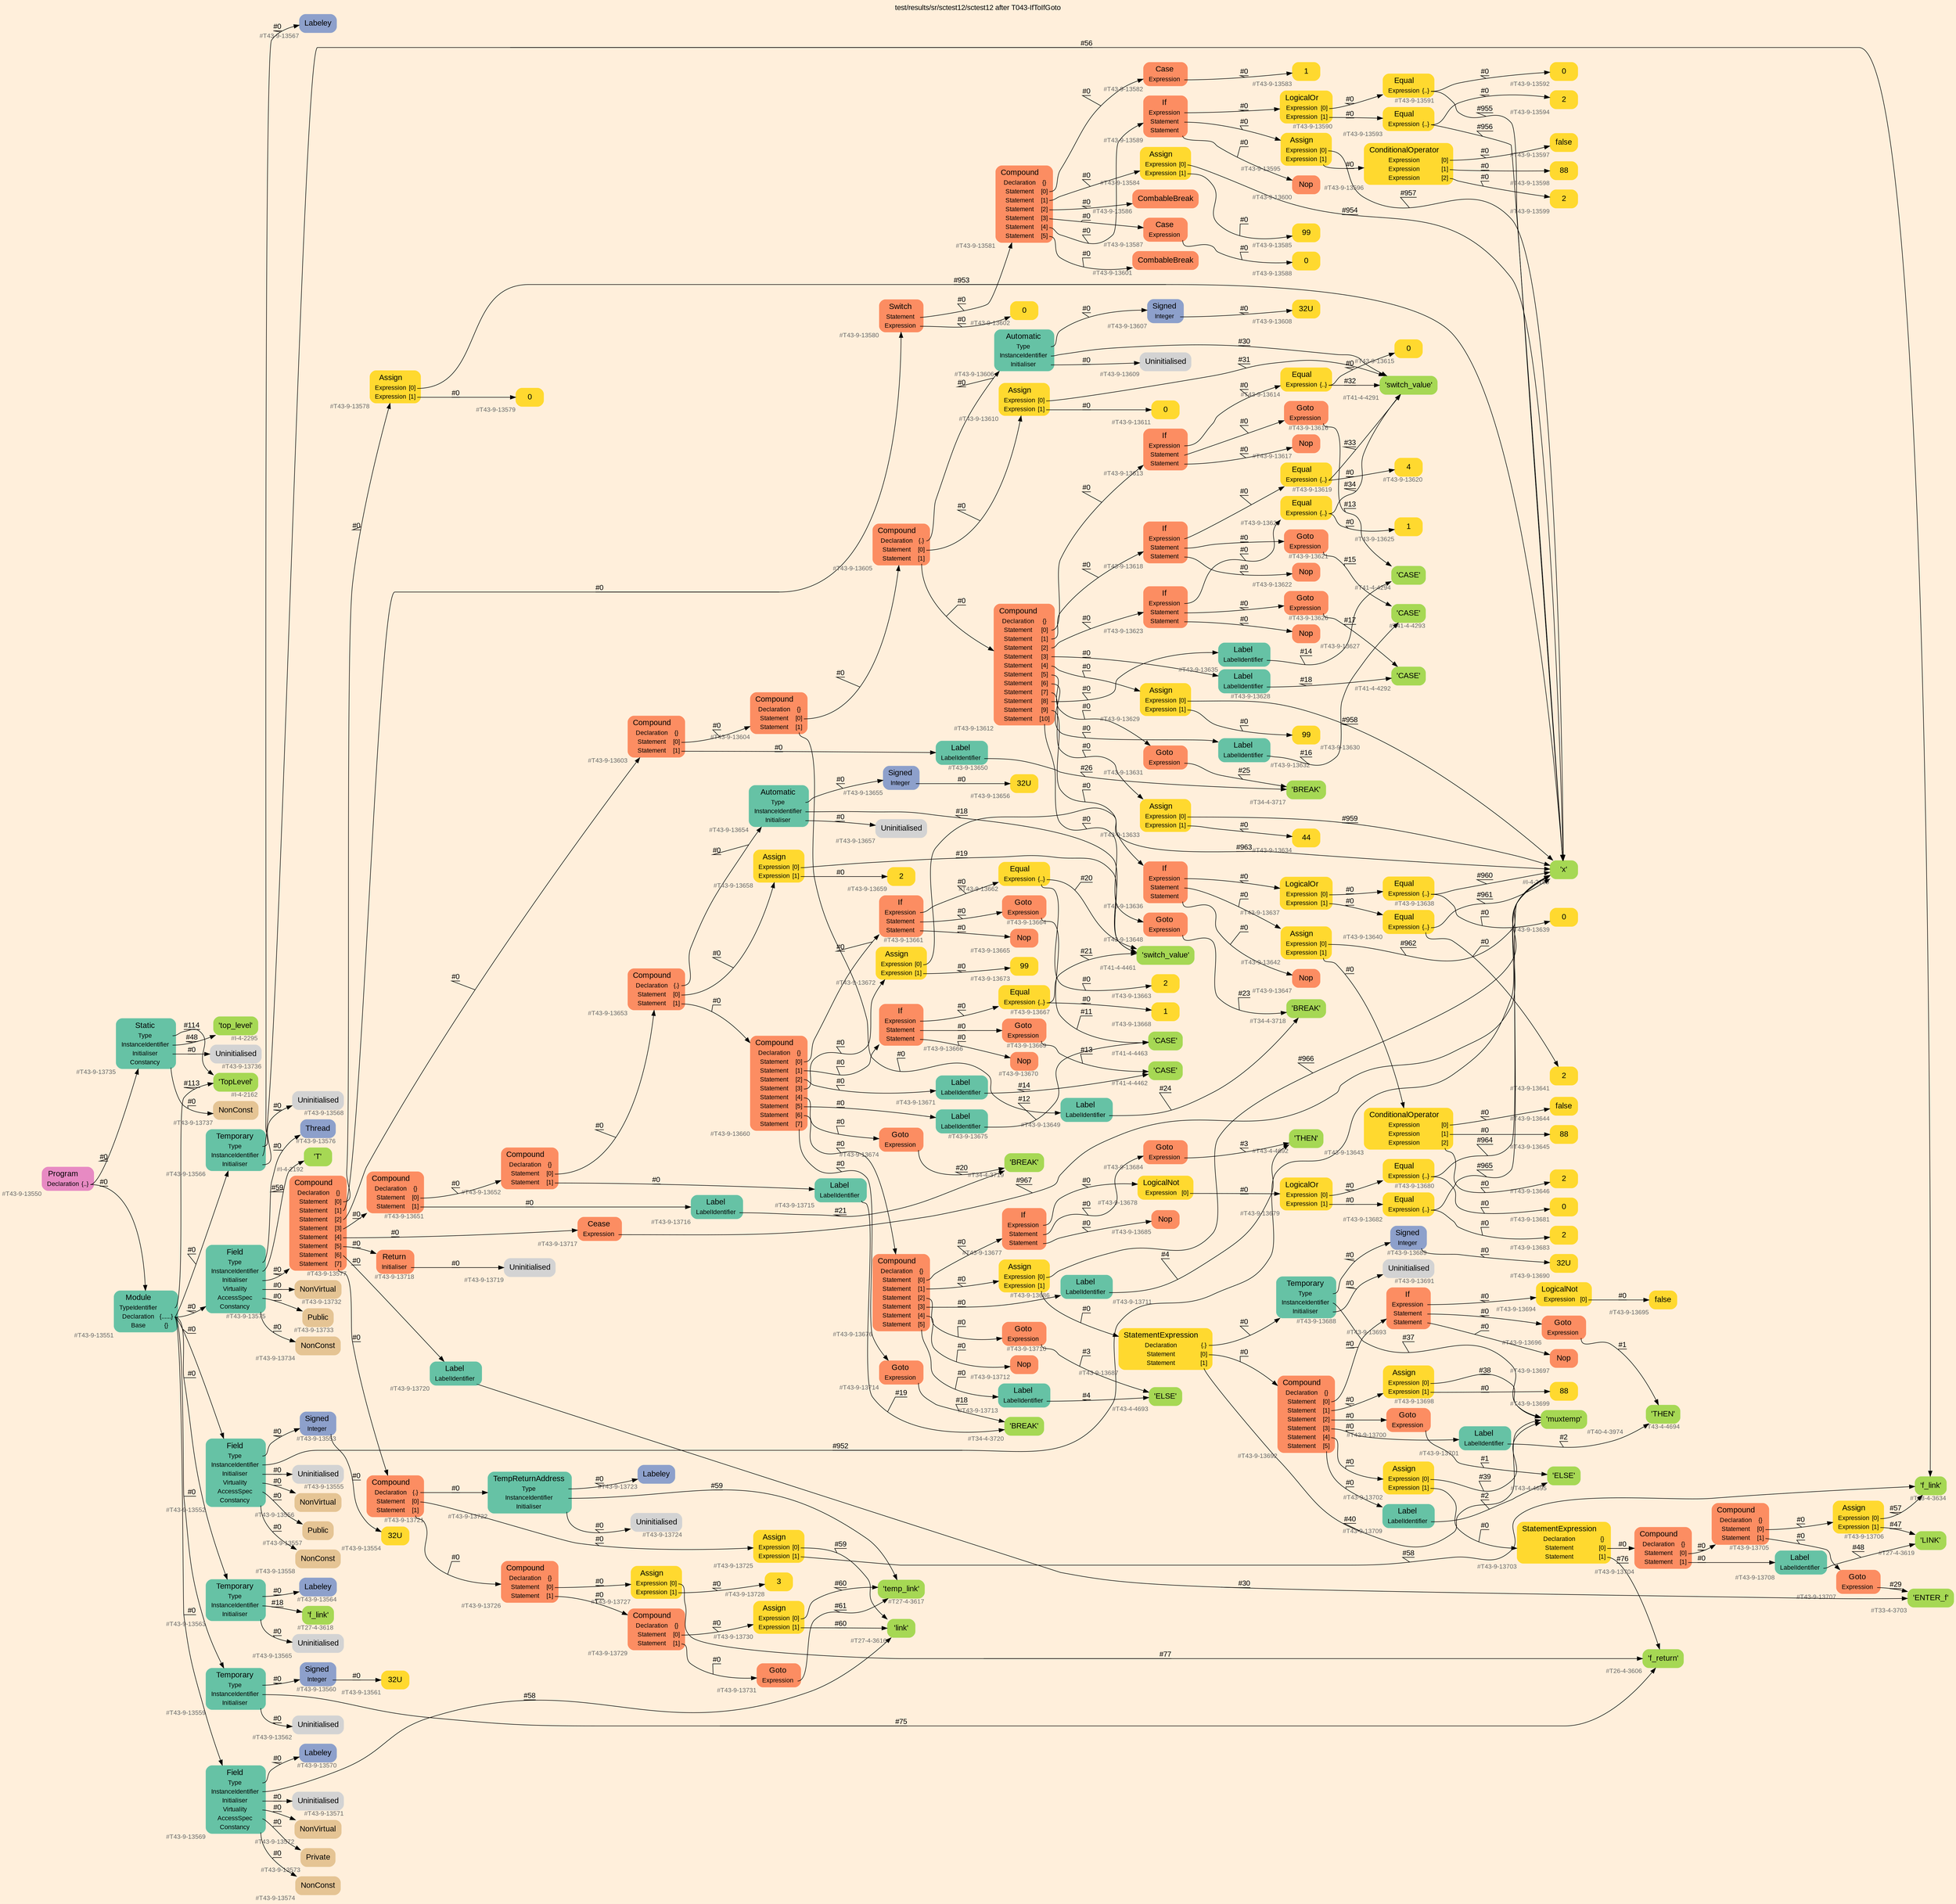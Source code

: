 digraph "test/results/sr/sctest12/sctest12 after T043-IfToIfGoto" {
label = "test/results/sr/sctest12/sctest12 after T043-IfToIfGoto"
labelloc = t
graph [
    rankdir = "LR"
    ranksep = 0.3
    bgcolor = antiquewhite1
    color = black
    fontcolor = black
    fontname = "Arial"
];
node [
    fontname = "Arial"
];
edge [
    fontname = "Arial"
];

// -------------------- node figure --------------------
// -------- block #T43-9-13550 ----------
"#T43-9-13550" [
    fillcolor = "/set28/4"
    xlabel = "#T43-9-13550"
    fontsize = "12"
    fontcolor = grey40
    shape = "plaintext"
    label = <<TABLE BORDER="0" CELLBORDER="0" CELLSPACING="0">
     <TR><TD><FONT COLOR="black" POINT-SIZE="15">Program</FONT></TD></TR>
     <TR><TD><FONT COLOR="black" POINT-SIZE="12">Declaration</FONT></TD><TD PORT="port0"><FONT COLOR="black" POINT-SIZE="12">{..}</FONT></TD></TR>
    </TABLE>>
    style = "rounded,filled"
];

// -------- block #T43-9-13551 ----------
"#T43-9-13551" [
    fillcolor = "/set28/1"
    xlabel = "#T43-9-13551"
    fontsize = "12"
    fontcolor = grey40
    shape = "plaintext"
    label = <<TABLE BORDER="0" CELLBORDER="0" CELLSPACING="0">
     <TR><TD><FONT COLOR="black" POINT-SIZE="15">Module</FONT></TD></TR>
     <TR><TD><FONT COLOR="black" POINT-SIZE="12">TypeIdentifier</FONT></TD><TD PORT="port0"></TD></TR>
     <TR><TD><FONT COLOR="black" POINT-SIZE="12">Declaration</FONT></TD><TD PORT="port1"><FONT COLOR="black" POINT-SIZE="12">{......}</FONT></TD></TR>
     <TR><TD><FONT COLOR="black" POINT-SIZE="12">Base</FONT></TD><TD PORT="port2"><FONT COLOR="black" POINT-SIZE="12">{}</FONT></TD></TR>
    </TABLE>>
    style = "rounded,filled"
];

// -------- block #I-4-2162 ----------
"#I-4-2162" [
    fillcolor = "/set28/5"
    xlabel = "#I-4-2162"
    fontsize = "12"
    fontcolor = grey40
    shape = "plaintext"
    label = <<TABLE BORDER="0" CELLBORDER="0" CELLSPACING="0">
     <TR><TD><FONT COLOR="black" POINT-SIZE="15">'TopLevel'</FONT></TD></TR>
    </TABLE>>
    style = "rounded,filled"
];

// -------- block #T43-9-13552 ----------
"#T43-9-13552" [
    fillcolor = "/set28/1"
    xlabel = "#T43-9-13552"
    fontsize = "12"
    fontcolor = grey40
    shape = "plaintext"
    label = <<TABLE BORDER="0" CELLBORDER="0" CELLSPACING="0">
     <TR><TD><FONT COLOR="black" POINT-SIZE="15">Field</FONT></TD></TR>
     <TR><TD><FONT COLOR="black" POINT-SIZE="12">Type</FONT></TD><TD PORT="port0"></TD></TR>
     <TR><TD><FONT COLOR="black" POINT-SIZE="12">InstanceIdentifier</FONT></TD><TD PORT="port1"></TD></TR>
     <TR><TD><FONT COLOR="black" POINT-SIZE="12">Initialiser</FONT></TD><TD PORT="port2"></TD></TR>
     <TR><TD><FONT COLOR="black" POINT-SIZE="12">Virtuality</FONT></TD><TD PORT="port3"></TD></TR>
     <TR><TD><FONT COLOR="black" POINT-SIZE="12">AccessSpec</FONT></TD><TD PORT="port4"></TD></TR>
     <TR><TD><FONT COLOR="black" POINT-SIZE="12">Constancy</FONT></TD><TD PORT="port5"></TD></TR>
    </TABLE>>
    style = "rounded,filled"
];

// -------- block #T43-9-13553 ----------
"#T43-9-13553" [
    fillcolor = "/set28/3"
    xlabel = "#T43-9-13553"
    fontsize = "12"
    fontcolor = grey40
    shape = "plaintext"
    label = <<TABLE BORDER="0" CELLBORDER="0" CELLSPACING="0">
     <TR><TD><FONT COLOR="black" POINT-SIZE="15">Signed</FONT></TD></TR>
     <TR><TD><FONT COLOR="black" POINT-SIZE="12">Integer</FONT></TD><TD PORT="port0"></TD></TR>
    </TABLE>>
    style = "rounded,filled"
];

// -------- block #T43-9-13554 ----------
"#T43-9-13554" [
    fillcolor = "/set28/6"
    xlabel = "#T43-9-13554"
    fontsize = "12"
    fontcolor = grey40
    shape = "plaintext"
    label = <<TABLE BORDER="0" CELLBORDER="0" CELLSPACING="0">
     <TR><TD><FONT COLOR="black" POINT-SIZE="15">32U</FONT></TD></TR>
    </TABLE>>
    style = "rounded,filled"
];

// -------- block #I-4-2169 ----------
"#I-4-2169" [
    fillcolor = "/set28/5"
    xlabel = "#I-4-2169"
    fontsize = "12"
    fontcolor = grey40
    shape = "plaintext"
    label = <<TABLE BORDER="0" CELLBORDER="0" CELLSPACING="0">
     <TR><TD><FONT COLOR="black" POINT-SIZE="15">'x'</FONT></TD></TR>
    </TABLE>>
    style = "rounded,filled"
];

// -------- block #T43-9-13555 ----------
"#T43-9-13555" [
    xlabel = "#T43-9-13555"
    fontsize = "12"
    fontcolor = grey40
    shape = "plaintext"
    label = <<TABLE BORDER="0" CELLBORDER="0" CELLSPACING="0">
     <TR><TD><FONT COLOR="black" POINT-SIZE="15">Uninitialised</FONT></TD></TR>
    </TABLE>>
    style = "rounded,filled"
];

// -------- block #T43-9-13556 ----------
"#T43-9-13556" [
    fillcolor = "/set28/7"
    xlabel = "#T43-9-13556"
    fontsize = "12"
    fontcolor = grey40
    shape = "plaintext"
    label = <<TABLE BORDER="0" CELLBORDER="0" CELLSPACING="0">
     <TR><TD><FONT COLOR="black" POINT-SIZE="15">NonVirtual</FONT></TD></TR>
    </TABLE>>
    style = "rounded,filled"
];

// -------- block #T43-9-13557 ----------
"#T43-9-13557" [
    fillcolor = "/set28/7"
    xlabel = "#T43-9-13557"
    fontsize = "12"
    fontcolor = grey40
    shape = "plaintext"
    label = <<TABLE BORDER="0" CELLBORDER="0" CELLSPACING="0">
     <TR><TD><FONT COLOR="black" POINT-SIZE="15">Public</FONT></TD></TR>
    </TABLE>>
    style = "rounded,filled"
];

// -------- block #T43-9-13558 ----------
"#T43-9-13558" [
    fillcolor = "/set28/7"
    xlabel = "#T43-9-13558"
    fontsize = "12"
    fontcolor = grey40
    shape = "plaintext"
    label = <<TABLE BORDER="0" CELLBORDER="0" CELLSPACING="0">
     <TR><TD><FONT COLOR="black" POINT-SIZE="15">NonConst</FONT></TD></TR>
    </TABLE>>
    style = "rounded,filled"
];

// -------- block #T43-9-13559 ----------
"#T43-9-13559" [
    fillcolor = "/set28/1"
    xlabel = "#T43-9-13559"
    fontsize = "12"
    fontcolor = grey40
    shape = "plaintext"
    label = <<TABLE BORDER="0" CELLBORDER="0" CELLSPACING="0">
     <TR><TD><FONT COLOR="black" POINT-SIZE="15">Temporary</FONT></TD></TR>
     <TR><TD><FONT COLOR="black" POINT-SIZE="12">Type</FONT></TD><TD PORT="port0"></TD></TR>
     <TR><TD><FONT COLOR="black" POINT-SIZE="12">InstanceIdentifier</FONT></TD><TD PORT="port1"></TD></TR>
     <TR><TD><FONT COLOR="black" POINT-SIZE="12">Initialiser</FONT></TD><TD PORT="port2"></TD></TR>
    </TABLE>>
    style = "rounded,filled"
];

// -------- block #T43-9-13560 ----------
"#T43-9-13560" [
    fillcolor = "/set28/3"
    xlabel = "#T43-9-13560"
    fontsize = "12"
    fontcolor = grey40
    shape = "plaintext"
    label = <<TABLE BORDER="0" CELLBORDER="0" CELLSPACING="0">
     <TR><TD><FONT COLOR="black" POINT-SIZE="15">Signed</FONT></TD></TR>
     <TR><TD><FONT COLOR="black" POINT-SIZE="12">Integer</FONT></TD><TD PORT="port0"></TD></TR>
    </TABLE>>
    style = "rounded,filled"
];

// -------- block #T43-9-13561 ----------
"#T43-9-13561" [
    fillcolor = "/set28/6"
    xlabel = "#T43-9-13561"
    fontsize = "12"
    fontcolor = grey40
    shape = "plaintext"
    label = <<TABLE BORDER="0" CELLBORDER="0" CELLSPACING="0">
     <TR><TD><FONT COLOR="black" POINT-SIZE="15">32U</FONT></TD></TR>
    </TABLE>>
    style = "rounded,filled"
];

// -------- block #T26-4-3606 ----------
"#T26-4-3606" [
    fillcolor = "/set28/5"
    xlabel = "#T26-4-3606"
    fontsize = "12"
    fontcolor = grey40
    shape = "plaintext"
    label = <<TABLE BORDER="0" CELLBORDER="0" CELLSPACING="0">
     <TR><TD><FONT COLOR="black" POINT-SIZE="15">'f_return'</FONT></TD></TR>
    </TABLE>>
    style = "rounded,filled"
];

// -------- block #T43-9-13562 ----------
"#T43-9-13562" [
    xlabel = "#T43-9-13562"
    fontsize = "12"
    fontcolor = grey40
    shape = "plaintext"
    label = <<TABLE BORDER="0" CELLBORDER="0" CELLSPACING="0">
     <TR><TD><FONT COLOR="black" POINT-SIZE="15">Uninitialised</FONT></TD></TR>
    </TABLE>>
    style = "rounded,filled"
];

// -------- block #T43-9-13563 ----------
"#T43-9-13563" [
    fillcolor = "/set28/1"
    xlabel = "#T43-9-13563"
    fontsize = "12"
    fontcolor = grey40
    shape = "plaintext"
    label = <<TABLE BORDER="0" CELLBORDER="0" CELLSPACING="0">
     <TR><TD><FONT COLOR="black" POINT-SIZE="15">Temporary</FONT></TD></TR>
     <TR><TD><FONT COLOR="black" POINT-SIZE="12">Type</FONT></TD><TD PORT="port0"></TD></TR>
     <TR><TD><FONT COLOR="black" POINT-SIZE="12">InstanceIdentifier</FONT></TD><TD PORT="port1"></TD></TR>
     <TR><TD><FONT COLOR="black" POINT-SIZE="12">Initialiser</FONT></TD><TD PORT="port2"></TD></TR>
    </TABLE>>
    style = "rounded,filled"
];

// -------- block #T43-9-13564 ----------
"#T43-9-13564" [
    fillcolor = "/set28/3"
    xlabel = "#T43-9-13564"
    fontsize = "12"
    fontcolor = grey40
    shape = "plaintext"
    label = <<TABLE BORDER="0" CELLBORDER="0" CELLSPACING="0">
     <TR><TD><FONT COLOR="black" POINT-SIZE="15">Labeley</FONT></TD></TR>
    </TABLE>>
    style = "rounded,filled"
];

// -------- block #T27-4-3618 ----------
"#T27-4-3618" [
    fillcolor = "/set28/5"
    xlabel = "#T27-4-3618"
    fontsize = "12"
    fontcolor = grey40
    shape = "plaintext"
    label = <<TABLE BORDER="0" CELLBORDER="0" CELLSPACING="0">
     <TR><TD><FONT COLOR="black" POINT-SIZE="15">'f_link'</FONT></TD></TR>
    </TABLE>>
    style = "rounded,filled"
];

// -------- block #T43-9-13565 ----------
"#T43-9-13565" [
    xlabel = "#T43-9-13565"
    fontsize = "12"
    fontcolor = grey40
    shape = "plaintext"
    label = <<TABLE BORDER="0" CELLBORDER="0" CELLSPACING="0">
     <TR><TD><FONT COLOR="black" POINT-SIZE="15">Uninitialised</FONT></TD></TR>
    </TABLE>>
    style = "rounded,filled"
];

// -------- block #T43-9-13566 ----------
"#T43-9-13566" [
    fillcolor = "/set28/1"
    xlabel = "#T43-9-13566"
    fontsize = "12"
    fontcolor = grey40
    shape = "plaintext"
    label = <<TABLE BORDER="0" CELLBORDER="0" CELLSPACING="0">
     <TR><TD><FONT COLOR="black" POINT-SIZE="15">Temporary</FONT></TD></TR>
     <TR><TD><FONT COLOR="black" POINT-SIZE="12">Type</FONT></TD><TD PORT="port0"></TD></TR>
     <TR><TD><FONT COLOR="black" POINT-SIZE="12">InstanceIdentifier</FONT></TD><TD PORT="port1"></TD></TR>
     <TR><TD><FONT COLOR="black" POINT-SIZE="12">Initialiser</FONT></TD><TD PORT="port2"></TD></TR>
    </TABLE>>
    style = "rounded,filled"
];

// -------- block #T43-9-13567 ----------
"#T43-9-13567" [
    fillcolor = "/set28/3"
    xlabel = "#T43-9-13567"
    fontsize = "12"
    fontcolor = grey40
    shape = "plaintext"
    label = <<TABLE BORDER="0" CELLBORDER="0" CELLSPACING="0">
     <TR><TD><FONT COLOR="black" POINT-SIZE="15">Labeley</FONT></TD></TR>
    </TABLE>>
    style = "rounded,filled"
];

// -------- block #T28-4-3634 ----------
"#T28-4-3634" [
    fillcolor = "/set28/5"
    xlabel = "#T28-4-3634"
    fontsize = "12"
    fontcolor = grey40
    shape = "plaintext"
    label = <<TABLE BORDER="0" CELLBORDER="0" CELLSPACING="0">
     <TR><TD><FONT COLOR="black" POINT-SIZE="15">'f_link'</FONT></TD></TR>
    </TABLE>>
    style = "rounded,filled"
];

// -------- block #T43-9-13568 ----------
"#T43-9-13568" [
    xlabel = "#T43-9-13568"
    fontsize = "12"
    fontcolor = grey40
    shape = "plaintext"
    label = <<TABLE BORDER="0" CELLBORDER="0" CELLSPACING="0">
     <TR><TD><FONT COLOR="black" POINT-SIZE="15">Uninitialised</FONT></TD></TR>
    </TABLE>>
    style = "rounded,filled"
];

// -------- block #T43-9-13569 ----------
"#T43-9-13569" [
    fillcolor = "/set28/1"
    xlabel = "#T43-9-13569"
    fontsize = "12"
    fontcolor = grey40
    shape = "plaintext"
    label = <<TABLE BORDER="0" CELLBORDER="0" CELLSPACING="0">
     <TR><TD><FONT COLOR="black" POINT-SIZE="15">Field</FONT></TD></TR>
     <TR><TD><FONT COLOR="black" POINT-SIZE="12">Type</FONT></TD><TD PORT="port0"></TD></TR>
     <TR><TD><FONT COLOR="black" POINT-SIZE="12">InstanceIdentifier</FONT></TD><TD PORT="port1"></TD></TR>
     <TR><TD><FONT COLOR="black" POINT-SIZE="12">Initialiser</FONT></TD><TD PORT="port2"></TD></TR>
     <TR><TD><FONT COLOR="black" POINT-SIZE="12">Virtuality</FONT></TD><TD PORT="port3"></TD></TR>
     <TR><TD><FONT COLOR="black" POINT-SIZE="12">AccessSpec</FONT></TD><TD PORT="port4"></TD></TR>
     <TR><TD><FONT COLOR="black" POINT-SIZE="12">Constancy</FONT></TD><TD PORT="port5"></TD></TR>
    </TABLE>>
    style = "rounded,filled"
];

// -------- block #T43-9-13570 ----------
"#T43-9-13570" [
    fillcolor = "/set28/3"
    xlabel = "#T43-9-13570"
    fontsize = "12"
    fontcolor = grey40
    shape = "plaintext"
    label = <<TABLE BORDER="0" CELLBORDER="0" CELLSPACING="0">
     <TR><TD><FONT COLOR="black" POINT-SIZE="15">Labeley</FONT></TD></TR>
    </TABLE>>
    style = "rounded,filled"
];

// -------- block #T27-4-3616 ----------
"#T27-4-3616" [
    fillcolor = "/set28/5"
    xlabel = "#T27-4-3616"
    fontsize = "12"
    fontcolor = grey40
    shape = "plaintext"
    label = <<TABLE BORDER="0" CELLBORDER="0" CELLSPACING="0">
     <TR><TD><FONT COLOR="black" POINT-SIZE="15">'link'</FONT></TD></TR>
    </TABLE>>
    style = "rounded,filled"
];

// -------- block #T43-9-13571 ----------
"#T43-9-13571" [
    xlabel = "#T43-9-13571"
    fontsize = "12"
    fontcolor = grey40
    shape = "plaintext"
    label = <<TABLE BORDER="0" CELLBORDER="0" CELLSPACING="0">
     <TR><TD><FONT COLOR="black" POINT-SIZE="15">Uninitialised</FONT></TD></TR>
    </TABLE>>
    style = "rounded,filled"
];

// -------- block #T43-9-13572 ----------
"#T43-9-13572" [
    fillcolor = "/set28/7"
    xlabel = "#T43-9-13572"
    fontsize = "12"
    fontcolor = grey40
    shape = "plaintext"
    label = <<TABLE BORDER="0" CELLBORDER="0" CELLSPACING="0">
     <TR><TD><FONT COLOR="black" POINT-SIZE="15">NonVirtual</FONT></TD></TR>
    </TABLE>>
    style = "rounded,filled"
];

// -------- block #T43-9-13573 ----------
"#T43-9-13573" [
    fillcolor = "/set28/7"
    xlabel = "#T43-9-13573"
    fontsize = "12"
    fontcolor = grey40
    shape = "plaintext"
    label = <<TABLE BORDER="0" CELLBORDER="0" CELLSPACING="0">
     <TR><TD><FONT COLOR="black" POINT-SIZE="15">Private</FONT></TD></TR>
    </TABLE>>
    style = "rounded,filled"
];

// -------- block #T43-9-13574 ----------
"#T43-9-13574" [
    fillcolor = "/set28/7"
    xlabel = "#T43-9-13574"
    fontsize = "12"
    fontcolor = grey40
    shape = "plaintext"
    label = <<TABLE BORDER="0" CELLBORDER="0" CELLSPACING="0">
     <TR><TD><FONT COLOR="black" POINT-SIZE="15">NonConst</FONT></TD></TR>
    </TABLE>>
    style = "rounded,filled"
];

// -------- block #T43-9-13575 ----------
"#T43-9-13575" [
    fillcolor = "/set28/1"
    xlabel = "#T43-9-13575"
    fontsize = "12"
    fontcolor = grey40
    shape = "plaintext"
    label = <<TABLE BORDER="0" CELLBORDER="0" CELLSPACING="0">
     <TR><TD><FONT COLOR="black" POINT-SIZE="15">Field</FONT></TD></TR>
     <TR><TD><FONT COLOR="black" POINT-SIZE="12">Type</FONT></TD><TD PORT="port0"></TD></TR>
     <TR><TD><FONT COLOR="black" POINT-SIZE="12">InstanceIdentifier</FONT></TD><TD PORT="port1"></TD></TR>
     <TR><TD><FONT COLOR="black" POINT-SIZE="12">Initialiser</FONT></TD><TD PORT="port2"></TD></TR>
     <TR><TD><FONT COLOR="black" POINT-SIZE="12">Virtuality</FONT></TD><TD PORT="port3"></TD></TR>
     <TR><TD><FONT COLOR="black" POINT-SIZE="12">AccessSpec</FONT></TD><TD PORT="port4"></TD></TR>
     <TR><TD><FONT COLOR="black" POINT-SIZE="12">Constancy</FONT></TD><TD PORT="port5"></TD></TR>
    </TABLE>>
    style = "rounded,filled"
];

// -------- block #T43-9-13576 ----------
"#T43-9-13576" [
    fillcolor = "/set28/3"
    xlabel = "#T43-9-13576"
    fontsize = "12"
    fontcolor = grey40
    shape = "plaintext"
    label = <<TABLE BORDER="0" CELLBORDER="0" CELLSPACING="0">
     <TR><TD><FONT COLOR="black" POINT-SIZE="15">Thread</FONT></TD></TR>
    </TABLE>>
    style = "rounded,filled"
];

// -------- block #I-4-2192 ----------
"#I-4-2192" [
    fillcolor = "/set28/5"
    xlabel = "#I-4-2192"
    fontsize = "12"
    fontcolor = grey40
    shape = "plaintext"
    label = <<TABLE BORDER="0" CELLBORDER="0" CELLSPACING="0">
     <TR><TD><FONT COLOR="black" POINT-SIZE="15">'T'</FONT></TD></TR>
    </TABLE>>
    style = "rounded,filled"
];

// -------- block #T43-9-13577 ----------
"#T43-9-13577" [
    fillcolor = "/set28/2"
    xlabel = "#T43-9-13577"
    fontsize = "12"
    fontcolor = grey40
    shape = "plaintext"
    label = <<TABLE BORDER="0" CELLBORDER="0" CELLSPACING="0">
     <TR><TD><FONT COLOR="black" POINT-SIZE="15">Compound</FONT></TD></TR>
     <TR><TD><FONT COLOR="black" POINT-SIZE="12">Declaration</FONT></TD><TD PORT="port0"><FONT COLOR="black" POINT-SIZE="12">{}</FONT></TD></TR>
     <TR><TD><FONT COLOR="black" POINT-SIZE="12">Statement</FONT></TD><TD PORT="port1"><FONT COLOR="black" POINT-SIZE="12">[0]</FONT></TD></TR>
     <TR><TD><FONT COLOR="black" POINT-SIZE="12">Statement</FONT></TD><TD PORT="port2"><FONT COLOR="black" POINT-SIZE="12">[1]</FONT></TD></TR>
     <TR><TD><FONT COLOR="black" POINT-SIZE="12">Statement</FONT></TD><TD PORT="port3"><FONT COLOR="black" POINT-SIZE="12">[2]</FONT></TD></TR>
     <TR><TD><FONT COLOR="black" POINT-SIZE="12">Statement</FONT></TD><TD PORT="port4"><FONT COLOR="black" POINT-SIZE="12">[3]</FONT></TD></TR>
     <TR><TD><FONT COLOR="black" POINT-SIZE="12">Statement</FONT></TD><TD PORT="port5"><FONT COLOR="black" POINT-SIZE="12">[4]</FONT></TD></TR>
     <TR><TD><FONT COLOR="black" POINT-SIZE="12">Statement</FONT></TD><TD PORT="port6"><FONT COLOR="black" POINT-SIZE="12">[5]</FONT></TD></TR>
     <TR><TD><FONT COLOR="black" POINT-SIZE="12">Statement</FONT></TD><TD PORT="port7"><FONT COLOR="black" POINT-SIZE="12">[6]</FONT></TD></TR>
     <TR><TD><FONT COLOR="black" POINT-SIZE="12">Statement</FONT></TD><TD PORT="port8"><FONT COLOR="black" POINT-SIZE="12">[7]</FONT></TD></TR>
    </TABLE>>
    style = "rounded,filled"
];

// -------- block #T43-9-13578 ----------
"#T43-9-13578" [
    fillcolor = "/set28/6"
    xlabel = "#T43-9-13578"
    fontsize = "12"
    fontcolor = grey40
    shape = "plaintext"
    label = <<TABLE BORDER="0" CELLBORDER="0" CELLSPACING="0">
     <TR><TD><FONT COLOR="black" POINT-SIZE="15">Assign</FONT></TD></TR>
     <TR><TD><FONT COLOR="black" POINT-SIZE="12">Expression</FONT></TD><TD PORT="port0"><FONT COLOR="black" POINT-SIZE="12">[0]</FONT></TD></TR>
     <TR><TD><FONT COLOR="black" POINT-SIZE="12">Expression</FONT></TD><TD PORT="port1"><FONT COLOR="black" POINT-SIZE="12">[1]</FONT></TD></TR>
    </TABLE>>
    style = "rounded,filled"
];

// -------- block #T43-9-13579 ----------
"#T43-9-13579" [
    fillcolor = "/set28/6"
    xlabel = "#T43-9-13579"
    fontsize = "12"
    fontcolor = grey40
    shape = "plaintext"
    label = <<TABLE BORDER="0" CELLBORDER="0" CELLSPACING="0">
     <TR><TD><FONT COLOR="black" POINT-SIZE="15">0</FONT></TD></TR>
    </TABLE>>
    style = "rounded,filled"
];

// -------- block #T43-9-13580 ----------
"#T43-9-13580" [
    fillcolor = "/set28/2"
    xlabel = "#T43-9-13580"
    fontsize = "12"
    fontcolor = grey40
    shape = "plaintext"
    label = <<TABLE BORDER="0" CELLBORDER="0" CELLSPACING="0">
     <TR><TD><FONT COLOR="black" POINT-SIZE="15">Switch</FONT></TD></TR>
     <TR><TD><FONT COLOR="black" POINT-SIZE="12">Statement</FONT></TD><TD PORT="port0"></TD></TR>
     <TR><TD><FONT COLOR="black" POINT-SIZE="12">Expression</FONT></TD><TD PORT="port1"></TD></TR>
    </TABLE>>
    style = "rounded,filled"
];

// -------- block #T43-9-13581 ----------
"#T43-9-13581" [
    fillcolor = "/set28/2"
    xlabel = "#T43-9-13581"
    fontsize = "12"
    fontcolor = grey40
    shape = "plaintext"
    label = <<TABLE BORDER="0" CELLBORDER="0" CELLSPACING="0">
     <TR><TD><FONT COLOR="black" POINT-SIZE="15">Compound</FONT></TD></TR>
     <TR><TD><FONT COLOR="black" POINT-SIZE="12">Declaration</FONT></TD><TD PORT="port0"><FONT COLOR="black" POINT-SIZE="12">{}</FONT></TD></TR>
     <TR><TD><FONT COLOR="black" POINT-SIZE="12">Statement</FONT></TD><TD PORT="port1"><FONT COLOR="black" POINT-SIZE="12">[0]</FONT></TD></TR>
     <TR><TD><FONT COLOR="black" POINT-SIZE="12">Statement</FONT></TD><TD PORT="port2"><FONT COLOR="black" POINT-SIZE="12">[1]</FONT></TD></TR>
     <TR><TD><FONT COLOR="black" POINT-SIZE="12">Statement</FONT></TD><TD PORT="port3"><FONT COLOR="black" POINT-SIZE="12">[2]</FONT></TD></TR>
     <TR><TD><FONT COLOR="black" POINT-SIZE="12">Statement</FONT></TD><TD PORT="port4"><FONT COLOR="black" POINT-SIZE="12">[3]</FONT></TD></TR>
     <TR><TD><FONT COLOR="black" POINT-SIZE="12">Statement</FONT></TD><TD PORT="port5"><FONT COLOR="black" POINT-SIZE="12">[4]</FONT></TD></TR>
     <TR><TD><FONT COLOR="black" POINT-SIZE="12">Statement</FONT></TD><TD PORT="port6"><FONT COLOR="black" POINT-SIZE="12">[5]</FONT></TD></TR>
    </TABLE>>
    style = "rounded,filled"
];

// -------- block #T43-9-13582 ----------
"#T43-9-13582" [
    fillcolor = "/set28/2"
    xlabel = "#T43-9-13582"
    fontsize = "12"
    fontcolor = grey40
    shape = "plaintext"
    label = <<TABLE BORDER="0" CELLBORDER="0" CELLSPACING="0">
     <TR><TD><FONT COLOR="black" POINT-SIZE="15">Case</FONT></TD></TR>
     <TR><TD><FONT COLOR="black" POINT-SIZE="12">Expression</FONT></TD><TD PORT="port0"></TD></TR>
    </TABLE>>
    style = "rounded,filled"
];

// -------- block #T43-9-13583 ----------
"#T43-9-13583" [
    fillcolor = "/set28/6"
    xlabel = "#T43-9-13583"
    fontsize = "12"
    fontcolor = grey40
    shape = "plaintext"
    label = <<TABLE BORDER="0" CELLBORDER="0" CELLSPACING="0">
     <TR><TD><FONT COLOR="black" POINT-SIZE="15">1</FONT></TD></TR>
    </TABLE>>
    style = "rounded,filled"
];

// -------- block #T43-9-13584 ----------
"#T43-9-13584" [
    fillcolor = "/set28/6"
    xlabel = "#T43-9-13584"
    fontsize = "12"
    fontcolor = grey40
    shape = "plaintext"
    label = <<TABLE BORDER="0" CELLBORDER="0" CELLSPACING="0">
     <TR><TD><FONT COLOR="black" POINT-SIZE="15">Assign</FONT></TD></TR>
     <TR><TD><FONT COLOR="black" POINT-SIZE="12">Expression</FONT></TD><TD PORT="port0"><FONT COLOR="black" POINT-SIZE="12">[0]</FONT></TD></TR>
     <TR><TD><FONT COLOR="black" POINT-SIZE="12">Expression</FONT></TD><TD PORT="port1"><FONT COLOR="black" POINT-SIZE="12">[1]</FONT></TD></TR>
    </TABLE>>
    style = "rounded,filled"
];

// -------- block #T43-9-13585 ----------
"#T43-9-13585" [
    fillcolor = "/set28/6"
    xlabel = "#T43-9-13585"
    fontsize = "12"
    fontcolor = grey40
    shape = "plaintext"
    label = <<TABLE BORDER="0" CELLBORDER="0" CELLSPACING="0">
     <TR><TD><FONT COLOR="black" POINT-SIZE="15">99</FONT></TD></TR>
    </TABLE>>
    style = "rounded,filled"
];

// -------- block #T43-9-13586 ----------
"#T43-9-13586" [
    fillcolor = "/set28/2"
    xlabel = "#T43-9-13586"
    fontsize = "12"
    fontcolor = grey40
    shape = "plaintext"
    label = <<TABLE BORDER="0" CELLBORDER="0" CELLSPACING="0">
     <TR><TD><FONT COLOR="black" POINT-SIZE="15">CombableBreak</FONT></TD></TR>
    </TABLE>>
    style = "rounded,filled"
];

// -------- block #T43-9-13587 ----------
"#T43-9-13587" [
    fillcolor = "/set28/2"
    xlabel = "#T43-9-13587"
    fontsize = "12"
    fontcolor = grey40
    shape = "plaintext"
    label = <<TABLE BORDER="0" CELLBORDER="0" CELLSPACING="0">
     <TR><TD><FONT COLOR="black" POINT-SIZE="15">Case</FONT></TD></TR>
     <TR><TD><FONT COLOR="black" POINT-SIZE="12">Expression</FONT></TD><TD PORT="port0"></TD></TR>
    </TABLE>>
    style = "rounded,filled"
];

// -------- block #T43-9-13588 ----------
"#T43-9-13588" [
    fillcolor = "/set28/6"
    xlabel = "#T43-9-13588"
    fontsize = "12"
    fontcolor = grey40
    shape = "plaintext"
    label = <<TABLE BORDER="0" CELLBORDER="0" CELLSPACING="0">
     <TR><TD><FONT COLOR="black" POINT-SIZE="15">0</FONT></TD></TR>
    </TABLE>>
    style = "rounded,filled"
];

// -------- block #T43-9-13589 ----------
"#T43-9-13589" [
    fillcolor = "/set28/2"
    xlabel = "#T43-9-13589"
    fontsize = "12"
    fontcolor = grey40
    shape = "plaintext"
    label = <<TABLE BORDER="0" CELLBORDER="0" CELLSPACING="0">
     <TR><TD><FONT COLOR="black" POINT-SIZE="15">If</FONT></TD></TR>
     <TR><TD><FONT COLOR="black" POINT-SIZE="12">Expression</FONT></TD><TD PORT="port0"></TD></TR>
     <TR><TD><FONT COLOR="black" POINT-SIZE="12">Statement</FONT></TD><TD PORT="port1"></TD></TR>
     <TR><TD><FONT COLOR="black" POINT-SIZE="12">Statement</FONT></TD><TD PORT="port2"></TD></TR>
    </TABLE>>
    style = "rounded,filled"
];

// -------- block #T43-9-13590 ----------
"#T43-9-13590" [
    fillcolor = "/set28/6"
    xlabel = "#T43-9-13590"
    fontsize = "12"
    fontcolor = grey40
    shape = "plaintext"
    label = <<TABLE BORDER="0" CELLBORDER="0" CELLSPACING="0">
     <TR><TD><FONT COLOR="black" POINT-SIZE="15">LogicalOr</FONT></TD></TR>
     <TR><TD><FONT COLOR="black" POINT-SIZE="12">Expression</FONT></TD><TD PORT="port0"><FONT COLOR="black" POINT-SIZE="12">[0]</FONT></TD></TR>
     <TR><TD><FONT COLOR="black" POINT-SIZE="12">Expression</FONT></TD><TD PORT="port1"><FONT COLOR="black" POINT-SIZE="12">[1]</FONT></TD></TR>
    </TABLE>>
    style = "rounded,filled"
];

// -------- block #T43-9-13591 ----------
"#T43-9-13591" [
    fillcolor = "/set28/6"
    xlabel = "#T43-9-13591"
    fontsize = "12"
    fontcolor = grey40
    shape = "plaintext"
    label = <<TABLE BORDER="0" CELLBORDER="0" CELLSPACING="0">
     <TR><TD><FONT COLOR="black" POINT-SIZE="15">Equal</FONT></TD></TR>
     <TR><TD><FONT COLOR="black" POINT-SIZE="12">Expression</FONT></TD><TD PORT="port0"><FONT COLOR="black" POINT-SIZE="12">{..}</FONT></TD></TR>
    </TABLE>>
    style = "rounded,filled"
];

// -------- block #T43-9-13592 ----------
"#T43-9-13592" [
    fillcolor = "/set28/6"
    xlabel = "#T43-9-13592"
    fontsize = "12"
    fontcolor = grey40
    shape = "plaintext"
    label = <<TABLE BORDER="0" CELLBORDER="0" CELLSPACING="0">
     <TR><TD><FONT COLOR="black" POINT-SIZE="15">0</FONT></TD></TR>
    </TABLE>>
    style = "rounded,filled"
];

// -------- block #T43-9-13593 ----------
"#T43-9-13593" [
    fillcolor = "/set28/6"
    xlabel = "#T43-9-13593"
    fontsize = "12"
    fontcolor = grey40
    shape = "plaintext"
    label = <<TABLE BORDER="0" CELLBORDER="0" CELLSPACING="0">
     <TR><TD><FONT COLOR="black" POINT-SIZE="15">Equal</FONT></TD></TR>
     <TR><TD><FONT COLOR="black" POINT-SIZE="12">Expression</FONT></TD><TD PORT="port0"><FONT COLOR="black" POINT-SIZE="12">{..}</FONT></TD></TR>
    </TABLE>>
    style = "rounded,filled"
];

// -------- block #T43-9-13594 ----------
"#T43-9-13594" [
    fillcolor = "/set28/6"
    xlabel = "#T43-9-13594"
    fontsize = "12"
    fontcolor = grey40
    shape = "plaintext"
    label = <<TABLE BORDER="0" CELLBORDER="0" CELLSPACING="0">
     <TR><TD><FONT COLOR="black" POINT-SIZE="15">2</FONT></TD></TR>
    </TABLE>>
    style = "rounded,filled"
];

// -------- block #T43-9-13595 ----------
"#T43-9-13595" [
    fillcolor = "/set28/6"
    xlabel = "#T43-9-13595"
    fontsize = "12"
    fontcolor = grey40
    shape = "plaintext"
    label = <<TABLE BORDER="0" CELLBORDER="0" CELLSPACING="0">
     <TR><TD><FONT COLOR="black" POINT-SIZE="15">Assign</FONT></TD></TR>
     <TR><TD><FONT COLOR="black" POINT-SIZE="12">Expression</FONT></TD><TD PORT="port0"><FONT COLOR="black" POINT-SIZE="12">[0]</FONT></TD></TR>
     <TR><TD><FONT COLOR="black" POINT-SIZE="12">Expression</FONT></TD><TD PORT="port1"><FONT COLOR="black" POINT-SIZE="12">[1]</FONT></TD></TR>
    </TABLE>>
    style = "rounded,filled"
];

// -------- block #T43-9-13596 ----------
"#T43-9-13596" [
    fillcolor = "/set28/6"
    xlabel = "#T43-9-13596"
    fontsize = "12"
    fontcolor = grey40
    shape = "plaintext"
    label = <<TABLE BORDER="0" CELLBORDER="0" CELLSPACING="0">
     <TR><TD><FONT COLOR="black" POINT-SIZE="15">ConditionalOperator</FONT></TD></TR>
     <TR><TD><FONT COLOR="black" POINT-SIZE="12">Expression</FONT></TD><TD PORT="port0"><FONT COLOR="black" POINT-SIZE="12">[0]</FONT></TD></TR>
     <TR><TD><FONT COLOR="black" POINT-SIZE="12">Expression</FONT></TD><TD PORT="port1"><FONT COLOR="black" POINT-SIZE="12">[1]</FONT></TD></TR>
     <TR><TD><FONT COLOR="black" POINT-SIZE="12">Expression</FONT></TD><TD PORT="port2"><FONT COLOR="black" POINT-SIZE="12">[2]</FONT></TD></TR>
    </TABLE>>
    style = "rounded,filled"
];

// -------- block #T43-9-13597 ----------
"#T43-9-13597" [
    fillcolor = "/set28/6"
    xlabel = "#T43-9-13597"
    fontsize = "12"
    fontcolor = grey40
    shape = "plaintext"
    label = <<TABLE BORDER="0" CELLBORDER="0" CELLSPACING="0">
     <TR><TD><FONT COLOR="black" POINT-SIZE="15">false</FONT></TD></TR>
    </TABLE>>
    style = "rounded,filled"
];

// -------- block #T43-9-13598 ----------
"#T43-9-13598" [
    fillcolor = "/set28/6"
    xlabel = "#T43-9-13598"
    fontsize = "12"
    fontcolor = grey40
    shape = "plaintext"
    label = <<TABLE BORDER="0" CELLBORDER="0" CELLSPACING="0">
     <TR><TD><FONT COLOR="black" POINT-SIZE="15">88</FONT></TD></TR>
    </TABLE>>
    style = "rounded,filled"
];

// -------- block #T43-9-13599 ----------
"#T43-9-13599" [
    fillcolor = "/set28/6"
    xlabel = "#T43-9-13599"
    fontsize = "12"
    fontcolor = grey40
    shape = "plaintext"
    label = <<TABLE BORDER="0" CELLBORDER="0" CELLSPACING="0">
     <TR><TD><FONT COLOR="black" POINT-SIZE="15">2</FONT></TD></TR>
    </TABLE>>
    style = "rounded,filled"
];

// -------- block #T43-9-13600 ----------
"#T43-9-13600" [
    fillcolor = "/set28/2"
    xlabel = "#T43-9-13600"
    fontsize = "12"
    fontcolor = grey40
    shape = "plaintext"
    label = <<TABLE BORDER="0" CELLBORDER="0" CELLSPACING="0">
     <TR><TD><FONT COLOR="black" POINT-SIZE="15">Nop</FONT></TD></TR>
    </TABLE>>
    style = "rounded,filled"
];

// -------- block #T43-9-13601 ----------
"#T43-9-13601" [
    fillcolor = "/set28/2"
    xlabel = "#T43-9-13601"
    fontsize = "12"
    fontcolor = grey40
    shape = "plaintext"
    label = <<TABLE BORDER="0" CELLBORDER="0" CELLSPACING="0">
     <TR><TD><FONT COLOR="black" POINT-SIZE="15">CombableBreak</FONT></TD></TR>
    </TABLE>>
    style = "rounded,filled"
];

// -------- block #T43-9-13602 ----------
"#T43-9-13602" [
    fillcolor = "/set28/6"
    xlabel = "#T43-9-13602"
    fontsize = "12"
    fontcolor = grey40
    shape = "plaintext"
    label = <<TABLE BORDER="0" CELLBORDER="0" CELLSPACING="0">
     <TR><TD><FONT COLOR="black" POINT-SIZE="15">0</FONT></TD></TR>
    </TABLE>>
    style = "rounded,filled"
];

// -------- block #T43-9-13603 ----------
"#T43-9-13603" [
    fillcolor = "/set28/2"
    xlabel = "#T43-9-13603"
    fontsize = "12"
    fontcolor = grey40
    shape = "plaintext"
    label = <<TABLE BORDER="0" CELLBORDER="0" CELLSPACING="0">
     <TR><TD><FONT COLOR="black" POINT-SIZE="15">Compound</FONT></TD></TR>
     <TR><TD><FONT COLOR="black" POINT-SIZE="12">Declaration</FONT></TD><TD PORT="port0"><FONT COLOR="black" POINT-SIZE="12">{}</FONT></TD></TR>
     <TR><TD><FONT COLOR="black" POINT-SIZE="12">Statement</FONT></TD><TD PORT="port1"><FONT COLOR="black" POINT-SIZE="12">[0]</FONT></TD></TR>
     <TR><TD><FONT COLOR="black" POINT-SIZE="12">Statement</FONT></TD><TD PORT="port2"><FONT COLOR="black" POINT-SIZE="12">[1]</FONT></TD></TR>
    </TABLE>>
    style = "rounded,filled"
];

// -------- block #T43-9-13604 ----------
"#T43-9-13604" [
    fillcolor = "/set28/2"
    xlabel = "#T43-9-13604"
    fontsize = "12"
    fontcolor = grey40
    shape = "plaintext"
    label = <<TABLE BORDER="0" CELLBORDER="0" CELLSPACING="0">
     <TR><TD><FONT COLOR="black" POINT-SIZE="15">Compound</FONT></TD></TR>
     <TR><TD><FONT COLOR="black" POINT-SIZE="12">Declaration</FONT></TD><TD PORT="port0"><FONT COLOR="black" POINT-SIZE="12">{}</FONT></TD></TR>
     <TR><TD><FONT COLOR="black" POINT-SIZE="12">Statement</FONT></TD><TD PORT="port1"><FONT COLOR="black" POINT-SIZE="12">[0]</FONT></TD></TR>
     <TR><TD><FONT COLOR="black" POINT-SIZE="12">Statement</FONT></TD><TD PORT="port2"><FONT COLOR="black" POINT-SIZE="12">[1]</FONT></TD></TR>
    </TABLE>>
    style = "rounded,filled"
];

// -------- block #T43-9-13605 ----------
"#T43-9-13605" [
    fillcolor = "/set28/2"
    xlabel = "#T43-9-13605"
    fontsize = "12"
    fontcolor = grey40
    shape = "plaintext"
    label = <<TABLE BORDER="0" CELLBORDER="0" CELLSPACING="0">
     <TR><TD><FONT COLOR="black" POINT-SIZE="15">Compound</FONT></TD></TR>
     <TR><TD><FONT COLOR="black" POINT-SIZE="12">Declaration</FONT></TD><TD PORT="port0"><FONT COLOR="black" POINT-SIZE="12">{.}</FONT></TD></TR>
     <TR><TD><FONT COLOR="black" POINT-SIZE="12">Statement</FONT></TD><TD PORT="port1"><FONT COLOR="black" POINT-SIZE="12">[0]</FONT></TD></TR>
     <TR><TD><FONT COLOR="black" POINT-SIZE="12">Statement</FONT></TD><TD PORT="port2"><FONT COLOR="black" POINT-SIZE="12">[1]</FONT></TD></TR>
    </TABLE>>
    style = "rounded,filled"
];

// -------- block #T43-9-13606 ----------
"#T43-9-13606" [
    fillcolor = "/set28/1"
    xlabel = "#T43-9-13606"
    fontsize = "12"
    fontcolor = grey40
    shape = "plaintext"
    label = <<TABLE BORDER="0" CELLBORDER="0" CELLSPACING="0">
     <TR><TD><FONT COLOR="black" POINT-SIZE="15">Automatic</FONT></TD></TR>
     <TR><TD><FONT COLOR="black" POINT-SIZE="12">Type</FONT></TD><TD PORT="port0"></TD></TR>
     <TR><TD><FONT COLOR="black" POINT-SIZE="12">InstanceIdentifier</FONT></TD><TD PORT="port1"></TD></TR>
     <TR><TD><FONT COLOR="black" POINT-SIZE="12">Initialiser</FONT></TD><TD PORT="port2"></TD></TR>
    </TABLE>>
    style = "rounded,filled"
];

// -------- block #T43-9-13607 ----------
"#T43-9-13607" [
    fillcolor = "/set28/3"
    xlabel = "#T43-9-13607"
    fontsize = "12"
    fontcolor = grey40
    shape = "plaintext"
    label = <<TABLE BORDER="0" CELLBORDER="0" CELLSPACING="0">
     <TR><TD><FONT COLOR="black" POINT-SIZE="15">Signed</FONT></TD></TR>
     <TR><TD><FONT COLOR="black" POINT-SIZE="12">Integer</FONT></TD><TD PORT="port0"></TD></TR>
    </TABLE>>
    style = "rounded,filled"
];

// -------- block #T43-9-13608 ----------
"#T43-9-13608" [
    fillcolor = "/set28/6"
    xlabel = "#T43-9-13608"
    fontsize = "12"
    fontcolor = grey40
    shape = "plaintext"
    label = <<TABLE BORDER="0" CELLBORDER="0" CELLSPACING="0">
     <TR><TD><FONT COLOR="black" POINT-SIZE="15">32U</FONT></TD></TR>
    </TABLE>>
    style = "rounded,filled"
];

// -------- block #T41-4-4291 ----------
"#T41-4-4291" [
    fillcolor = "/set28/5"
    xlabel = "#T41-4-4291"
    fontsize = "12"
    fontcolor = grey40
    shape = "plaintext"
    label = <<TABLE BORDER="0" CELLBORDER="0" CELLSPACING="0">
     <TR><TD><FONT COLOR="black" POINT-SIZE="15">'switch_value'</FONT></TD></TR>
    </TABLE>>
    style = "rounded,filled"
];

// -------- block #T43-9-13609 ----------
"#T43-9-13609" [
    xlabel = "#T43-9-13609"
    fontsize = "12"
    fontcolor = grey40
    shape = "plaintext"
    label = <<TABLE BORDER="0" CELLBORDER="0" CELLSPACING="0">
     <TR><TD><FONT COLOR="black" POINT-SIZE="15">Uninitialised</FONT></TD></TR>
    </TABLE>>
    style = "rounded,filled"
];

// -------- block #T43-9-13610 ----------
"#T43-9-13610" [
    fillcolor = "/set28/6"
    xlabel = "#T43-9-13610"
    fontsize = "12"
    fontcolor = grey40
    shape = "plaintext"
    label = <<TABLE BORDER="0" CELLBORDER="0" CELLSPACING="0">
     <TR><TD><FONT COLOR="black" POINT-SIZE="15">Assign</FONT></TD></TR>
     <TR><TD><FONT COLOR="black" POINT-SIZE="12">Expression</FONT></TD><TD PORT="port0"><FONT COLOR="black" POINT-SIZE="12">[0]</FONT></TD></TR>
     <TR><TD><FONT COLOR="black" POINT-SIZE="12">Expression</FONT></TD><TD PORT="port1"><FONT COLOR="black" POINT-SIZE="12">[1]</FONT></TD></TR>
    </TABLE>>
    style = "rounded,filled"
];

// -------- block #T43-9-13611 ----------
"#T43-9-13611" [
    fillcolor = "/set28/6"
    xlabel = "#T43-9-13611"
    fontsize = "12"
    fontcolor = grey40
    shape = "plaintext"
    label = <<TABLE BORDER="0" CELLBORDER="0" CELLSPACING="0">
     <TR><TD><FONT COLOR="black" POINT-SIZE="15">0</FONT></TD></TR>
    </TABLE>>
    style = "rounded,filled"
];

// -------- block #T43-9-13612 ----------
"#T43-9-13612" [
    fillcolor = "/set28/2"
    xlabel = "#T43-9-13612"
    fontsize = "12"
    fontcolor = grey40
    shape = "plaintext"
    label = <<TABLE BORDER="0" CELLBORDER="0" CELLSPACING="0">
     <TR><TD><FONT COLOR="black" POINT-SIZE="15">Compound</FONT></TD></TR>
     <TR><TD><FONT COLOR="black" POINT-SIZE="12">Declaration</FONT></TD><TD PORT="port0"><FONT COLOR="black" POINT-SIZE="12">{}</FONT></TD></TR>
     <TR><TD><FONT COLOR="black" POINT-SIZE="12">Statement</FONT></TD><TD PORT="port1"><FONT COLOR="black" POINT-SIZE="12">[0]</FONT></TD></TR>
     <TR><TD><FONT COLOR="black" POINT-SIZE="12">Statement</FONT></TD><TD PORT="port2"><FONT COLOR="black" POINT-SIZE="12">[1]</FONT></TD></TR>
     <TR><TD><FONT COLOR="black" POINT-SIZE="12">Statement</FONT></TD><TD PORT="port3"><FONT COLOR="black" POINT-SIZE="12">[2]</FONT></TD></TR>
     <TR><TD><FONT COLOR="black" POINT-SIZE="12">Statement</FONT></TD><TD PORT="port4"><FONT COLOR="black" POINT-SIZE="12">[3]</FONT></TD></TR>
     <TR><TD><FONT COLOR="black" POINT-SIZE="12">Statement</FONT></TD><TD PORT="port5"><FONT COLOR="black" POINT-SIZE="12">[4]</FONT></TD></TR>
     <TR><TD><FONT COLOR="black" POINT-SIZE="12">Statement</FONT></TD><TD PORT="port6"><FONT COLOR="black" POINT-SIZE="12">[5]</FONT></TD></TR>
     <TR><TD><FONT COLOR="black" POINT-SIZE="12">Statement</FONT></TD><TD PORT="port7"><FONT COLOR="black" POINT-SIZE="12">[6]</FONT></TD></TR>
     <TR><TD><FONT COLOR="black" POINT-SIZE="12">Statement</FONT></TD><TD PORT="port8"><FONT COLOR="black" POINT-SIZE="12">[7]</FONT></TD></TR>
     <TR><TD><FONT COLOR="black" POINT-SIZE="12">Statement</FONT></TD><TD PORT="port9"><FONT COLOR="black" POINT-SIZE="12">[8]</FONT></TD></TR>
     <TR><TD><FONT COLOR="black" POINT-SIZE="12">Statement</FONT></TD><TD PORT="port10"><FONT COLOR="black" POINT-SIZE="12">[9]</FONT></TD></TR>
     <TR><TD><FONT COLOR="black" POINT-SIZE="12">Statement</FONT></TD><TD PORT="port11"><FONT COLOR="black" POINT-SIZE="12">[10]</FONT></TD></TR>
    </TABLE>>
    style = "rounded,filled"
];

// -------- block #T43-9-13613 ----------
"#T43-9-13613" [
    fillcolor = "/set28/2"
    xlabel = "#T43-9-13613"
    fontsize = "12"
    fontcolor = grey40
    shape = "plaintext"
    label = <<TABLE BORDER="0" CELLBORDER="0" CELLSPACING="0">
     <TR><TD><FONT COLOR="black" POINT-SIZE="15">If</FONT></TD></TR>
     <TR><TD><FONT COLOR="black" POINT-SIZE="12">Expression</FONT></TD><TD PORT="port0"></TD></TR>
     <TR><TD><FONT COLOR="black" POINT-SIZE="12">Statement</FONT></TD><TD PORT="port1"></TD></TR>
     <TR><TD><FONT COLOR="black" POINT-SIZE="12">Statement</FONT></TD><TD PORT="port2"></TD></TR>
    </TABLE>>
    style = "rounded,filled"
];

// -------- block #T43-9-13614 ----------
"#T43-9-13614" [
    fillcolor = "/set28/6"
    xlabel = "#T43-9-13614"
    fontsize = "12"
    fontcolor = grey40
    shape = "plaintext"
    label = <<TABLE BORDER="0" CELLBORDER="0" CELLSPACING="0">
     <TR><TD><FONT COLOR="black" POINT-SIZE="15">Equal</FONT></TD></TR>
     <TR><TD><FONT COLOR="black" POINT-SIZE="12">Expression</FONT></TD><TD PORT="port0"><FONT COLOR="black" POINT-SIZE="12">{..}</FONT></TD></TR>
    </TABLE>>
    style = "rounded,filled"
];

// -------- block #T43-9-13615 ----------
"#T43-9-13615" [
    fillcolor = "/set28/6"
    xlabel = "#T43-9-13615"
    fontsize = "12"
    fontcolor = grey40
    shape = "plaintext"
    label = <<TABLE BORDER="0" CELLBORDER="0" CELLSPACING="0">
     <TR><TD><FONT COLOR="black" POINT-SIZE="15">0</FONT></TD></TR>
    </TABLE>>
    style = "rounded,filled"
];

// -------- block #T43-9-13616 ----------
"#T43-9-13616" [
    fillcolor = "/set28/2"
    xlabel = "#T43-9-13616"
    fontsize = "12"
    fontcolor = grey40
    shape = "plaintext"
    label = <<TABLE BORDER="0" CELLBORDER="0" CELLSPACING="0">
     <TR><TD><FONT COLOR="black" POINT-SIZE="15">Goto</FONT></TD></TR>
     <TR><TD><FONT COLOR="black" POINT-SIZE="12">Expression</FONT></TD><TD PORT="port0"></TD></TR>
    </TABLE>>
    style = "rounded,filled"
];

// -------- block #T41-4-4294 ----------
"#T41-4-4294" [
    fillcolor = "/set28/5"
    xlabel = "#T41-4-4294"
    fontsize = "12"
    fontcolor = grey40
    shape = "plaintext"
    label = <<TABLE BORDER="0" CELLBORDER="0" CELLSPACING="0">
     <TR><TD><FONT COLOR="black" POINT-SIZE="15">'CASE'</FONT></TD></TR>
    </TABLE>>
    style = "rounded,filled"
];

// -------- block #T43-9-13617 ----------
"#T43-9-13617" [
    fillcolor = "/set28/2"
    xlabel = "#T43-9-13617"
    fontsize = "12"
    fontcolor = grey40
    shape = "plaintext"
    label = <<TABLE BORDER="0" CELLBORDER="0" CELLSPACING="0">
     <TR><TD><FONT COLOR="black" POINT-SIZE="15">Nop</FONT></TD></TR>
    </TABLE>>
    style = "rounded,filled"
];

// -------- block #T43-9-13618 ----------
"#T43-9-13618" [
    fillcolor = "/set28/2"
    xlabel = "#T43-9-13618"
    fontsize = "12"
    fontcolor = grey40
    shape = "plaintext"
    label = <<TABLE BORDER="0" CELLBORDER="0" CELLSPACING="0">
     <TR><TD><FONT COLOR="black" POINT-SIZE="15">If</FONT></TD></TR>
     <TR><TD><FONT COLOR="black" POINT-SIZE="12">Expression</FONT></TD><TD PORT="port0"></TD></TR>
     <TR><TD><FONT COLOR="black" POINT-SIZE="12">Statement</FONT></TD><TD PORT="port1"></TD></TR>
     <TR><TD><FONT COLOR="black" POINT-SIZE="12">Statement</FONT></TD><TD PORT="port2"></TD></TR>
    </TABLE>>
    style = "rounded,filled"
];

// -------- block #T43-9-13619 ----------
"#T43-9-13619" [
    fillcolor = "/set28/6"
    xlabel = "#T43-9-13619"
    fontsize = "12"
    fontcolor = grey40
    shape = "plaintext"
    label = <<TABLE BORDER="0" CELLBORDER="0" CELLSPACING="0">
     <TR><TD><FONT COLOR="black" POINT-SIZE="15">Equal</FONT></TD></TR>
     <TR><TD><FONT COLOR="black" POINT-SIZE="12">Expression</FONT></TD><TD PORT="port0"><FONT COLOR="black" POINT-SIZE="12">{..}</FONT></TD></TR>
    </TABLE>>
    style = "rounded,filled"
];

// -------- block #T43-9-13620 ----------
"#T43-9-13620" [
    fillcolor = "/set28/6"
    xlabel = "#T43-9-13620"
    fontsize = "12"
    fontcolor = grey40
    shape = "plaintext"
    label = <<TABLE BORDER="0" CELLBORDER="0" CELLSPACING="0">
     <TR><TD><FONT COLOR="black" POINT-SIZE="15">4</FONT></TD></TR>
    </TABLE>>
    style = "rounded,filled"
];

// -------- block #T43-9-13621 ----------
"#T43-9-13621" [
    fillcolor = "/set28/2"
    xlabel = "#T43-9-13621"
    fontsize = "12"
    fontcolor = grey40
    shape = "plaintext"
    label = <<TABLE BORDER="0" CELLBORDER="0" CELLSPACING="0">
     <TR><TD><FONT COLOR="black" POINT-SIZE="15">Goto</FONT></TD></TR>
     <TR><TD><FONT COLOR="black" POINT-SIZE="12">Expression</FONT></TD><TD PORT="port0"></TD></TR>
    </TABLE>>
    style = "rounded,filled"
];

// -------- block #T41-4-4293 ----------
"#T41-4-4293" [
    fillcolor = "/set28/5"
    xlabel = "#T41-4-4293"
    fontsize = "12"
    fontcolor = grey40
    shape = "plaintext"
    label = <<TABLE BORDER="0" CELLBORDER="0" CELLSPACING="0">
     <TR><TD><FONT COLOR="black" POINT-SIZE="15">'CASE'</FONT></TD></TR>
    </TABLE>>
    style = "rounded,filled"
];

// -------- block #T43-9-13622 ----------
"#T43-9-13622" [
    fillcolor = "/set28/2"
    xlabel = "#T43-9-13622"
    fontsize = "12"
    fontcolor = grey40
    shape = "plaintext"
    label = <<TABLE BORDER="0" CELLBORDER="0" CELLSPACING="0">
     <TR><TD><FONT COLOR="black" POINT-SIZE="15">Nop</FONT></TD></TR>
    </TABLE>>
    style = "rounded,filled"
];

// -------- block #T43-9-13623 ----------
"#T43-9-13623" [
    fillcolor = "/set28/2"
    xlabel = "#T43-9-13623"
    fontsize = "12"
    fontcolor = grey40
    shape = "plaintext"
    label = <<TABLE BORDER="0" CELLBORDER="0" CELLSPACING="0">
     <TR><TD><FONT COLOR="black" POINT-SIZE="15">If</FONT></TD></TR>
     <TR><TD><FONT COLOR="black" POINT-SIZE="12">Expression</FONT></TD><TD PORT="port0"></TD></TR>
     <TR><TD><FONT COLOR="black" POINT-SIZE="12">Statement</FONT></TD><TD PORT="port1"></TD></TR>
     <TR><TD><FONT COLOR="black" POINT-SIZE="12">Statement</FONT></TD><TD PORT="port2"></TD></TR>
    </TABLE>>
    style = "rounded,filled"
];

// -------- block #T43-9-13624 ----------
"#T43-9-13624" [
    fillcolor = "/set28/6"
    xlabel = "#T43-9-13624"
    fontsize = "12"
    fontcolor = grey40
    shape = "plaintext"
    label = <<TABLE BORDER="0" CELLBORDER="0" CELLSPACING="0">
     <TR><TD><FONT COLOR="black" POINT-SIZE="15">Equal</FONT></TD></TR>
     <TR><TD><FONT COLOR="black" POINT-SIZE="12">Expression</FONT></TD><TD PORT="port0"><FONT COLOR="black" POINT-SIZE="12">{..}</FONT></TD></TR>
    </TABLE>>
    style = "rounded,filled"
];

// -------- block #T43-9-13625 ----------
"#T43-9-13625" [
    fillcolor = "/set28/6"
    xlabel = "#T43-9-13625"
    fontsize = "12"
    fontcolor = grey40
    shape = "plaintext"
    label = <<TABLE BORDER="0" CELLBORDER="0" CELLSPACING="0">
     <TR><TD><FONT COLOR="black" POINT-SIZE="15">1</FONT></TD></TR>
    </TABLE>>
    style = "rounded,filled"
];

// -------- block #T43-9-13626 ----------
"#T43-9-13626" [
    fillcolor = "/set28/2"
    xlabel = "#T43-9-13626"
    fontsize = "12"
    fontcolor = grey40
    shape = "plaintext"
    label = <<TABLE BORDER="0" CELLBORDER="0" CELLSPACING="0">
     <TR><TD><FONT COLOR="black" POINT-SIZE="15">Goto</FONT></TD></TR>
     <TR><TD><FONT COLOR="black" POINT-SIZE="12">Expression</FONT></TD><TD PORT="port0"></TD></TR>
    </TABLE>>
    style = "rounded,filled"
];

// -------- block #T41-4-4292 ----------
"#T41-4-4292" [
    fillcolor = "/set28/5"
    xlabel = "#T41-4-4292"
    fontsize = "12"
    fontcolor = grey40
    shape = "plaintext"
    label = <<TABLE BORDER="0" CELLBORDER="0" CELLSPACING="0">
     <TR><TD><FONT COLOR="black" POINT-SIZE="15">'CASE'</FONT></TD></TR>
    </TABLE>>
    style = "rounded,filled"
];

// -------- block #T43-9-13627 ----------
"#T43-9-13627" [
    fillcolor = "/set28/2"
    xlabel = "#T43-9-13627"
    fontsize = "12"
    fontcolor = grey40
    shape = "plaintext"
    label = <<TABLE BORDER="0" CELLBORDER="0" CELLSPACING="0">
     <TR><TD><FONT COLOR="black" POINT-SIZE="15">Nop</FONT></TD></TR>
    </TABLE>>
    style = "rounded,filled"
];

// -------- block #T43-9-13628 ----------
"#T43-9-13628" [
    fillcolor = "/set28/1"
    xlabel = "#T43-9-13628"
    fontsize = "12"
    fontcolor = grey40
    shape = "plaintext"
    label = <<TABLE BORDER="0" CELLBORDER="0" CELLSPACING="0">
     <TR><TD><FONT COLOR="black" POINT-SIZE="15">Label</FONT></TD></TR>
     <TR><TD><FONT COLOR="black" POINT-SIZE="12">LabelIdentifier</FONT></TD><TD PORT="port0"></TD></TR>
    </TABLE>>
    style = "rounded,filled"
];

// -------- block #T43-9-13629 ----------
"#T43-9-13629" [
    fillcolor = "/set28/6"
    xlabel = "#T43-9-13629"
    fontsize = "12"
    fontcolor = grey40
    shape = "plaintext"
    label = <<TABLE BORDER="0" CELLBORDER="0" CELLSPACING="0">
     <TR><TD><FONT COLOR="black" POINT-SIZE="15">Assign</FONT></TD></TR>
     <TR><TD><FONT COLOR="black" POINT-SIZE="12">Expression</FONT></TD><TD PORT="port0"><FONT COLOR="black" POINT-SIZE="12">[0]</FONT></TD></TR>
     <TR><TD><FONT COLOR="black" POINT-SIZE="12">Expression</FONT></TD><TD PORT="port1"><FONT COLOR="black" POINT-SIZE="12">[1]</FONT></TD></TR>
    </TABLE>>
    style = "rounded,filled"
];

// -------- block #T43-9-13630 ----------
"#T43-9-13630" [
    fillcolor = "/set28/6"
    xlabel = "#T43-9-13630"
    fontsize = "12"
    fontcolor = grey40
    shape = "plaintext"
    label = <<TABLE BORDER="0" CELLBORDER="0" CELLSPACING="0">
     <TR><TD><FONT COLOR="black" POINT-SIZE="15">99</FONT></TD></TR>
    </TABLE>>
    style = "rounded,filled"
];

// -------- block #T43-9-13631 ----------
"#T43-9-13631" [
    fillcolor = "/set28/2"
    xlabel = "#T43-9-13631"
    fontsize = "12"
    fontcolor = grey40
    shape = "plaintext"
    label = <<TABLE BORDER="0" CELLBORDER="0" CELLSPACING="0">
     <TR><TD><FONT COLOR="black" POINT-SIZE="15">Goto</FONT></TD></TR>
     <TR><TD><FONT COLOR="black" POINT-SIZE="12">Expression</FONT></TD><TD PORT="port0"></TD></TR>
    </TABLE>>
    style = "rounded,filled"
];

// -------- block #T34-4-3717 ----------
"#T34-4-3717" [
    fillcolor = "/set28/5"
    xlabel = "#T34-4-3717"
    fontsize = "12"
    fontcolor = grey40
    shape = "plaintext"
    label = <<TABLE BORDER="0" CELLBORDER="0" CELLSPACING="0">
     <TR><TD><FONT COLOR="black" POINT-SIZE="15">'BREAK'</FONT></TD></TR>
    </TABLE>>
    style = "rounded,filled"
];

// -------- block #T43-9-13632 ----------
"#T43-9-13632" [
    fillcolor = "/set28/1"
    xlabel = "#T43-9-13632"
    fontsize = "12"
    fontcolor = grey40
    shape = "plaintext"
    label = <<TABLE BORDER="0" CELLBORDER="0" CELLSPACING="0">
     <TR><TD><FONT COLOR="black" POINT-SIZE="15">Label</FONT></TD></TR>
     <TR><TD><FONT COLOR="black" POINT-SIZE="12">LabelIdentifier</FONT></TD><TD PORT="port0"></TD></TR>
    </TABLE>>
    style = "rounded,filled"
];

// -------- block #T43-9-13633 ----------
"#T43-9-13633" [
    fillcolor = "/set28/6"
    xlabel = "#T43-9-13633"
    fontsize = "12"
    fontcolor = grey40
    shape = "plaintext"
    label = <<TABLE BORDER="0" CELLBORDER="0" CELLSPACING="0">
     <TR><TD><FONT COLOR="black" POINT-SIZE="15">Assign</FONT></TD></TR>
     <TR><TD><FONT COLOR="black" POINT-SIZE="12">Expression</FONT></TD><TD PORT="port0"><FONT COLOR="black" POINT-SIZE="12">[0]</FONT></TD></TR>
     <TR><TD><FONT COLOR="black" POINT-SIZE="12">Expression</FONT></TD><TD PORT="port1"><FONT COLOR="black" POINT-SIZE="12">[1]</FONT></TD></TR>
    </TABLE>>
    style = "rounded,filled"
];

// -------- block #T43-9-13634 ----------
"#T43-9-13634" [
    fillcolor = "/set28/6"
    xlabel = "#T43-9-13634"
    fontsize = "12"
    fontcolor = grey40
    shape = "plaintext"
    label = <<TABLE BORDER="0" CELLBORDER="0" CELLSPACING="0">
     <TR><TD><FONT COLOR="black" POINT-SIZE="15">44</FONT></TD></TR>
    </TABLE>>
    style = "rounded,filled"
];

// -------- block #T43-9-13635 ----------
"#T43-9-13635" [
    fillcolor = "/set28/1"
    xlabel = "#T43-9-13635"
    fontsize = "12"
    fontcolor = grey40
    shape = "plaintext"
    label = <<TABLE BORDER="0" CELLBORDER="0" CELLSPACING="0">
     <TR><TD><FONT COLOR="black" POINT-SIZE="15">Label</FONT></TD></TR>
     <TR><TD><FONT COLOR="black" POINT-SIZE="12">LabelIdentifier</FONT></TD><TD PORT="port0"></TD></TR>
    </TABLE>>
    style = "rounded,filled"
];

// -------- block #T43-9-13636 ----------
"#T43-9-13636" [
    fillcolor = "/set28/2"
    xlabel = "#T43-9-13636"
    fontsize = "12"
    fontcolor = grey40
    shape = "plaintext"
    label = <<TABLE BORDER="0" CELLBORDER="0" CELLSPACING="0">
     <TR><TD><FONT COLOR="black" POINT-SIZE="15">If</FONT></TD></TR>
     <TR><TD><FONT COLOR="black" POINT-SIZE="12">Expression</FONT></TD><TD PORT="port0"></TD></TR>
     <TR><TD><FONT COLOR="black" POINT-SIZE="12">Statement</FONT></TD><TD PORT="port1"></TD></TR>
     <TR><TD><FONT COLOR="black" POINT-SIZE="12">Statement</FONT></TD><TD PORT="port2"></TD></TR>
    </TABLE>>
    style = "rounded,filled"
];

// -------- block #T43-9-13637 ----------
"#T43-9-13637" [
    fillcolor = "/set28/6"
    xlabel = "#T43-9-13637"
    fontsize = "12"
    fontcolor = grey40
    shape = "plaintext"
    label = <<TABLE BORDER="0" CELLBORDER="0" CELLSPACING="0">
     <TR><TD><FONT COLOR="black" POINT-SIZE="15">LogicalOr</FONT></TD></TR>
     <TR><TD><FONT COLOR="black" POINT-SIZE="12">Expression</FONT></TD><TD PORT="port0"><FONT COLOR="black" POINT-SIZE="12">[0]</FONT></TD></TR>
     <TR><TD><FONT COLOR="black" POINT-SIZE="12">Expression</FONT></TD><TD PORT="port1"><FONT COLOR="black" POINT-SIZE="12">[1]</FONT></TD></TR>
    </TABLE>>
    style = "rounded,filled"
];

// -------- block #T43-9-13638 ----------
"#T43-9-13638" [
    fillcolor = "/set28/6"
    xlabel = "#T43-9-13638"
    fontsize = "12"
    fontcolor = grey40
    shape = "plaintext"
    label = <<TABLE BORDER="0" CELLBORDER="0" CELLSPACING="0">
     <TR><TD><FONT COLOR="black" POINT-SIZE="15">Equal</FONT></TD></TR>
     <TR><TD><FONT COLOR="black" POINT-SIZE="12">Expression</FONT></TD><TD PORT="port0"><FONT COLOR="black" POINT-SIZE="12">{..}</FONT></TD></TR>
    </TABLE>>
    style = "rounded,filled"
];

// -------- block #T43-9-13639 ----------
"#T43-9-13639" [
    fillcolor = "/set28/6"
    xlabel = "#T43-9-13639"
    fontsize = "12"
    fontcolor = grey40
    shape = "plaintext"
    label = <<TABLE BORDER="0" CELLBORDER="0" CELLSPACING="0">
     <TR><TD><FONT COLOR="black" POINT-SIZE="15">0</FONT></TD></TR>
    </TABLE>>
    style = "rounded,filled"
];

// -------- block #T43-9-13640 ----------
"#T43-9-13640" [
    fillcolor = "/set28/6"
    xlabel = "#T43-9-13640"
    fontsize = "12"
    fontcolor = grey40
    shape = "plaintext"
    label = <<TABLE BORDER="0" CELLBORDER="0" CELLSPACING="0">
     <TR><TD><FONT COLOR="black" POINT-SIZE="15">Equal</FONT></TD></TR>
     <TR><TD><FONT COLOR="black" POINT-SIZE="12">Expression</FONT></TD><TD PORT="port0"><FONT COLOR="black" POINT-SIZE="12">{..}</FONT></TD></TR>
    </TABLE>>
    style = "rounded,filled"
];

// -------- block #T43-9-13641 ----------
"#T43-9-13641" [
    fillcolor = "/set28/6"
    xlabel = "#T43-9-13641"
    fontsize = "12"
    fontcolor = grey40
    shape = "plaintext"
    label = <<TABLE BORDER="0" CELLBORDER="0" CELLSPACING="0">
     <TR><TD><FONT COLOR="black" POINT-SIZE="15">2</FONT></TD></TR>
    </TABLE>>
    style = "rounded,filled"
];

// -------- block #T43-9-13642 ----------
"#T43-9-13642" [
    fillcolor = "/set28/6"
    xlabel = "#T43-9-13642"
    fontsize = "12"
    fontcolor = grey40
    shape = "plaintext"
    label = <<TABLE BORDER="0" CELLBORDER="0" CELLSPACING="0">
     <TR><TD><FONT COLOR="black" POINT-SIZE="15">Assign</FONT></TD></TR>
     <TR><TD><FONT COLOR="black" POINT-SIZE="12">Expression</FONT></TD><TD PORT="port0"><FONT COLOR="black" POINT-SIZE="12">[0]</FONT></TD></TR>
     <TR><TD><FONT COLOR="black" POINT-SIZE="12">Expression</FONT></TD><TD PORT="port1"><FONT COLOR="black" POINT-SIZE="12">[1]</FONT></TD></TR>
    </TABLE>>
    style = "rounded,filled"
];

// -------- block #T43-9-13643 ----------
"#T43-9-13643" [
    fillcolor = "/set28/6"
    xlabel = "#T43-9-13643"
    fontsize = "12"
    fontcolor = grey40
    shape = "plaintext"
    label = <<TABLE BORDER="0" CELLBORDER="0" CELLSPACING="0">
     <TR><TD><FONT COLOR="black" POINT-SIZE="15">ConditionalOperator</FONT></TD></TR>
     <TR><TD><FONT COLOR="black" POINT-SIZE="12">Expression</FONT></TD><TD PORT="port0"><FONT COLOR="black" POINT-SIZE="12">[0]</FONT></TD></TR>
     <TR><TD><FONT COLOR="black" POINT-SIZE="12">Expression</FONT></TD><TD PORT="port1"><FONT COLOR="black" POINT-SIZE="12">[1]</FONT></TD></TR>
     <TR><TD><FONT COLOR="black" POINT-SIZE="12">Expression</FONT></TD><TD PORT="port2"><FONT COLOR="black" POINT-SIZE="12">[2]</FONT></TD></TR>
    </TABLE>>
    style = "rounded,filled"
];

// -------- block #T43-9-13644 ----------
"#T43-9-13644" [
    fillcolor = "/set28/6"
    xlabel = "#T43-9-13644"
    fontsize = "12"
    fontcolor = grey40
    shape = "plaintext"
    label = <<TABLE BORDER="0" CELLBORDER="0" CELLSPACING="0">
     <TR><TD><FONT COLOR="black" POINT-SIZE="15">false</FONT></TD></TR>
    </TABLE>>
    style = "rounded,filled"
];

// -------- block #T43-9-13645 ----------
"#T43-9-13645" [
    fillcolor = "/set28/6"
    xlabel = "#T43-9-13645"
    fontsize = "12"
    fontcolor = grey40
    shape = "plaintext"
    label = <<TABLE BORDER="0" CELLBORDER="0" CELLSPACING="0">
     <TR><TD><FONT COLOR="black" POINT-SIZE="15">88</FONT></TD></TR>
    </TABLE>>
    style = "rounded,filled"
];

// -------- block #T43-9-13646 ----------
"#T43-9-13646" [
    fillcolor = "/set28/6"
    xlabel = "#T43-9-13646"
    fontsize = "12"
    fontcolor = grey40
    shape = "plaintext"
    label = <<TABLE BORDER="0" CELLBORDER="0" CELLSPACING="0">
     <TR><TD><FONT COLOR="black" POINT-SIZE="15">2</FONT></TD></TR>
    </TABLE>>
    style = "rounded,filled"
];

// -------- block #T43-9-13647 ----------
"#T43-9-13647" [
    fillcolor = "/set28/2"
    xlabel = "#T43-9-13647"
    fontsize = "12"
    fontcolor = grey40
    shape = "plaintext"
    label = <<TABLE BORDER="0" CELLBORDER="0" CELLSPACING="0">
     <TR><TD><FONT COLOR="black" POINT-SIZE="15">Nop</FONT></TD></TR>
    </TABLE>>
    style = "rounded,filled"
];

// -------- block #T43-9-13648 ----------
"#T43-9-13648" [
    fillcolor = "/set28/2"
    xlabel = "#T43-9-13648"
    fontsize = "12"
    fontcolor = grey40
    shape = "plaintext"
    label = <<TABLE BORDER="0" CELLBORDER="0" CELLSPACING="0">
     <TR><TD><FONT COLOR="black" POINT-SIZE="15">Goto</FONT></TD></TR>
     <TR><TD><FONT COLOR="black" POINT-SIZE="12">Expression</FONT></TD><TD PORT="port0"></TD></TR>
    </TABLE>>
    style = "rounded,filled"
];

// -------- block #T34-4-3718 ----------
"#T34-4-3718" [
    fillcolor = "/set28/5"
    xlabel = "#T34-4-3718"
    fontsize = "12"
    fontcolor = grey40
    shape = "plaintext"
    label = <<TABLE BORDER="0" CELLBORDER="0" CELLSPACING="0">
     <TR><TD><FONT COLOR="black" POINT-SIZE="15">'BREAK'</FONT></TD></TR>
    </TABLE>>
    style = "rounded,filled"
];

// -------- block #T43-9-13649 ----------
"#T43-9-13649" [
    fillcolor = "/set28/1"
    xlabel = "#T43-9-13649"
    fontsize = "12"
    fontcolor = grey40
    shape = "plaintext"
    label = <<TABLE BORDER="0" CELLBORDER="0" CELLSPACING="0">
     <TR><TD><FONT COLOR="black" POINT-SIZE="15">Label</FONT></TD></TR>
     <TR><TD><FONT COLOR="black" POINT-SIZE="12">LabelIdentifier</FONT></TD><TD PORT="port0"></TD></TR>
    </TABLE>>
    style = "rounded,filled"
];

// -------- block #T43-9-13650 ----------
"#T43-9-13650" [
    fillcolor = "/set28/1"
    xlabel = "#T43-9-13650"
    fontsize = "12"
    fontcolor = grey40
    shape = "plaintext"
    label = <<TABLE BORDER="0" CELLBORDER="0" CELLSPACING="0">
     <TR><TD><FONT COLOR="black" POINT-SIZE="15">Label</FONT></TD></TR>
     <TR><TD><FONT COLOR="black" POINT-SIZE="12">LabelIdentifier</FONT></TD><TD PORT="port0"></TD></TR>
    </TABLE>>
    style = "rounded,filled"
];

// -------- block #T43-9-13651 ----------
"#T43-9-13651" [
    fillcolor = "/set28/2"
    xlabel = "#T43-9-13651"
    fontsize = "12"
    fontcolor = grey40
    shape = "plaintext"
    label = <<TABLE BORDER="0" CELLBORDER="0" CELLSPACING="0">
     <TR><TD><FONT COLOR="black" POINT-SIZE="15">Compound</FONT></TD></TR>
     <TR><TD><FONT COLOR="black" POINT-SIZE="12">Declaration</FONT></TD><TD PORT="port0"><FONT COLOR="black" POINT-SIZE="12">{}</FONT></TD></TR>
     <TR><TD><FONT COLOR="black" POINT-SIZE="12">Statement</FONT></TD><TD PORT="port1"><FONT COLOR="black" POINT-SIZE="12">[0]</FONT></TD></TR>
     <TR><TD><FONT COLOR="black" POINT-SIZE="12">Statement</FONT></TD><TD PORT="port2"><FONT COLOR="black" POINT-SIZE="12">[1]</FONT></TD></TR>
    </TABLE>>
    style = "rounded,filled"
];

// -------- block #T43-9-13652 ----------
"#T43-9-13652" [
    fillcolor = "/set28/2"
    xlabel = "#T43-9-13652"
    fontsize = "12"
    fontcolor = grey40
    shape = "plaintext"
    label = <<TABLE BORDER="0" CELLBORDER="0" CELLSPACING="0">
     <TR><TD><FONT COLOR="black" POINT-SIZE="15">Compound</FONT></TD></TR>
     <TR><TD><FONT COLOR="black" POINT-SIZE="12">Declaration</FONT></TD><TD PORT="port0"><FONT COLOR="black" POINT-SIZE="12">{}</FONT></TD></TR>
     <TR><TD><FONT COLOR="black" POINT-SIZE="12">Statement</FONT></TD><TD PORT="port1"><FONT COLOR="black" POINT-SIZE="12">[0]</FONT></TD></TR>
     <TR><TD><FONT COLOR="black" POINT-SIZE="12">Statement</FONT></TD><TD PORT="port2"><FONT COLOR="black" POINT-SIZE="12">[1]</FONT></TD></TR>
    </TABLE>>
    style = "rounded,filled"
];

// -------- block #T43-9-13653 ----------
"#T43-9-13653" [
    fillcolor = "/set28/2"
    xlabel = "#T43-9-13653"
    fontsize = "12"
    fontcolor = grey40
    shape = "plaintext"
    label = <<TABLE BORDER="0" CELLBORDER="0" CELLSPACING="0">
     <TR><TD><FONT COLOR="black" POINT-SIZE="15">Compound</FONT></TD></TR>
     <TR><TD><FONT COLOR="black" POINT-SIZE="12">Declaration</FONT></TD><TD PORT="port0"><FONT COLOR="black" POINT-SIZE="12">{.}</FONT></TD></TR>
     <TR><TD><FONT COLOR="black" POINT-SIZE="12">Statement</FONT></TD><TD PORT="port1"><FONT COLOR="black" POINT-SIZE="12">[0]</FONT></TD></TR>
     <TR><TD><FONT COLOR="black" POINT-SIZE="12">Statement</FONT></TD><TD PORT="port2"><FONT COLOR="black" POINT-SIZE="12">[1]</FONT></TD></TR>
    </TABLE>>
    style = "rounded,filled"
];

// -------- block #T43-9-13654 ----------
"#T43-9-13654" [
    fillcolor = "/set28/1"
    xlabel = "#T43-9-13654"
    fontsize = "12"
    fontcolor = grey40
    shape = "plaintext"
    label = <<TABLE BORDER="0" CELLBORDER="0" CELLSPACING="0">
     <TR><TD><FONT COLOR="black" POINT-SIZE="15">Automatic</FONT></TD></TR>
     <TR><TD><FONT COLOR="black" POINT-SIZE="12">Type</FONT></TD><TD PORT="port0"></TD></TR>
     <TR><TD><FONT COLOR="black" POINT-SIZE="12">InstanceIdentifier</FONT></TD><TD PORT="port1"></TD></TR>
     <TR><TD><FONT COLOR="black" POINT-SIZE="12">Initialiser</FONT></TD><TD PORT="port2"></TD></TR>
    </TABLE>>
    style = "rounded,filled"
];

// -------- block #T43-9-13655 ----------
"#T43-9-13655" [
    fillcolor = "/set28/3"
    xlabel = "#T43-9-13655"
    fontsize = "12"
    fontcolor = grey40
    shape = "plaintext"
    label = <<TABLE BORDER="0" CELLBORDER="0" CELLSPACING="0">
     <TR><TD><FONT COLOR="black" POINT-SIZE="15">Signed</FONT></TD></TR>
     <TR><TD><FONT COLOR="black" POINT-SIZE="12">Integer</FONT></TD><TD PORT="port0"></TD></TR>
    </TABLE>>
    style = "rounded,filled"
];

// -------- block #T43-9-13656 ----------
"#T43-9-13656" [
    fillcolor = "/set28/6"
    xlabel = "#T43-9-13656"
    fontsize = "12"
    fontcolor = grey40
    shape = "plaintext"
    label = <<TABLE BORDER="0" CELLBORDER="0" CELLSPACING="0">
     <TR><TD><FONT COLOR="black" POINT-SIZE="15">32U</FONT></TD></TR>
    </TABLE>>
    style = "rounded,filled"
];

// -------- block #T41-4-4461 ----------
"#T41-4-4461" [
    fillcolor = "/set28/5"
    xlabel = "#T41-4-4461"
    fontsize = "12"
    fontcolor = grey40
    shape = "plaintext"
    label = <<TABLE BORDER="0" CELLBORDER="0" CELLSPACING="0">
     <TR><TD><FONT COLOR="black" POINT-SIZE="15">'switch_value'</FONT></TD></TR>
    </TABLE>>
    style = "rounded,filled"
];

// -------- block #T43-9-13657 ----------
"#T43-9-13657" [
    xlabel = "#T43-9-13657"
    fontsize = "12"
    fontcolor = grey40
    shape = "plaintext"
    label = <<TABLE BORDER="0" CELLBORDER="0" CELLSPACING="0">
     <TR><TD><FONT COLOR="black" POINT-SIZE="15">Uninitialised</FONT></TD></TR>
    </TABLE>>
    style = "rounded,filled"
];

// -------- block #T43-9-13658 ----------
"#T43-9-13658" [
    fillcolor = "/set28/6"
    xlabel = "#T43-9-13658"
    fontsize = "12"
    fontcolor = grey40
    shape = "plaintext"
    label = <<TABLE BORDER="0" CELLBORDER="0" CELLSPACING="0">
     <TR><TD><FONT COLOR="black" POINT-SIZE="15">Assign</FONT></TD></TR>
     <TR><TD><FONT COLOR="black" POINT-SIZE="12">Expression</FONT></TD><TD PORT="port0"><FONT COLOR="black" POINT-SIZE="12">[0]</FONT></TD></TR>
     <TR><TD><FONT COLOR="black" POINT-SIZE="12">Expression</FONT></TD><TD PORT="port1"><FONT COLOR="black" POINT-SIZE="12">[1]</FONT></TD></TR>
    </TABLE>>
    style = "rounded,filled"
];

// -------- block #T43-9-13659 ----------
"#T43-9-13659" [
    fillcolor = "/set28/6"
    xlabel = "#T43-9-13659"
    fontsize = "12"
    fontcolor = grey40
    shape = "plaintext"
    label = <<TABLE BORDER="0" CELLBORDER="0" CELLSPACING="0">
     <TR><TD><FONT COLOR="black" POINT-SIZE="15">2</FONT></TD></TR>
    </TABLE>>
    style = "rounded,filled"
];

// -------- block #T43-9-13660 ----------
"#T43-9-13660" [
    fillcolor = "/set28/2"
    xlabel = "#T43-9-13660"
    fontsize = "12"
    fontcolor = grey40
    shape = "plaintext"
    label = <<TABLE BORDER="0" CELLBORDER="0" CELLSPACING="0">
     <TR><TD><FONT COLOR="black" POINT-SIZE="15">Compound</FONT></TD></TR>
     <TR><TD><FONT COLOR="black" POINT-SIZE="12">Declaration</FONT></TD><TD PORT="port0"><FONT COLOR="black" POINT-SIZE="12">{}</FONT></TD></TR>
     <TR><TD><FONT COLOR="black" POINT-SIZE="12">Statement</FONT></TD><TD PORT="port1"><FONT COLOR="black" POINT-SIZE="12">[0]</FONT></TD></TR>
     <TR><TD><FONT COLOR="black" POINT-SIZE="12">Statement</FONT></TD><TD PORT="port2"><FONT COLOR="black" POINT-SIZE="12">[1]</FONT></TD></TR>
     <TR><TD><FONT COLOR="black" POINT-SIZE="12">Statement</FONT></TD><TD PORT="port3"><FONT COLOR="black" POINT-SIZE="12">[2]</FONT></TD></TR>
     <TR><TD><FONT COLOR="black" POINT-SIZE="12">Statement</FONT></TD><TD PORT="port4"><FONT COLOR="black" POINT-SIZE="12">[3]</FONT></TD></TR>
     <TR><TD><FONT COLOR="black" POINT-SIZE="12">Statement</FONT></TD><TD PORT="port5"><FONT COLOR="black" POINT-SIZE="12">[4]</FONT></TD></TR>
     <TR><TD><FONT COLOR="black" POINT-SIZE="12">Statement</FONT></TD><TD PORT="port6"><FONT COLOR="black" POINT-SIZE="12">[5]</FONT></TD></TR>
     <TR><TD><FONT COLOR="black" POINT-SIZE="12">Statement</FONT></TD><TD PORT="port7"><FONT COLOR="black" POINT-SIZE="12">[6]</FONT></TD></TR>
     <TR><TD><FONT COLOR="black" POINT-SIZE="12">Statement</FONT></TD><TD PORT="port8"><FONT COLOR="black" POINT-SIZE="12">[7]</FONT></TD></TR>
    </TABLE>>
    style = "rounded,filled"
];

// -------- block #T43-9-13661 ----------
"#T43-9-13661" [
    fillcolor = "/set28/2"
    xlabel = "#T43-9-13661"
    fontsize = "12"
    fontcolor = grey40
    shape = "plaintext"
    label = <<TABLE BORDER="0" CELLBORDER="0" CELLSPACING="0">
     <TR><TD><FONT COLOR="black" POINT-SIZE="15">If</FONT></TD></TR>
     <TR><TD><FONT COLOR="black" POINT-SIZE="12">Expression</FONT></TD><TD PORT="port0"></TD></TR>
     <TR><TD><FONT COLOR="black" POINT-SIZE="12">Statement</FONT></TD><TD PORT="port1"></TD></TR>
     <TR><TD><FONT COLOR="black" POINT-SIZE="12">Statement</FONT></TD><TD PORT="port2"></TD></TR>
    </TABLE>>
    style = "rounded,filled"
];

// -------- block #T43-9-13662 ----------
"#T43-9-13662" [
    fillcolor = "/set28/6"
    xlabel = "#T43-9-13662"
    fontsize = "12"
    fontcolor = grey40
    shape = "plaintext"
    label = <<TABLE BORDER="0" CELLBORDER="0" CELLSPACING="0">
     <TR><TD><FONT COLOR="black" POINT-SIZE="15">Equal</FONT></TD></TR>
     <TR><TD><FONT COLOR="black" POINT-SIZE="12">Expression</FONT></TD><TD PORT="port0"><FONT COLOR="black" POINT-SIZE="12">{..}</FONT></TD></TR>
    </TABLE>>
    style = "rounded,filled"
];

// -------- block #T43-9-13663 ----------
"#T43-9-13663" [
    fillcolor = "/set28/6"
    xlabel = "#T43-9-13663"
    fontsize = "12"
    fontcolor = grey40
    shape = "plaintext"
    label = <<TABLE BORDER="0" CELLBORDER="0" CELLSPACING="0">
     <TR><TD><FONT COLOR="black" POINT-SIZE="15">2</FONT></TD></TR>
    </TABLE>>
    style = "rounded,filled"
];

// -------- block #T43-9-13664 ----------
"#T43-9-13664" [
    fillcolor = "/set28/2"
    xlabel = "#T43-9-13664"
    fontsize = "12"
    fontcolor = grey40
    shape = "plaintext"
    label = <<TABLE BORDER="0" CELLBORDER="0" CELLSPACING="0">
     <TR><TD><FONT COLOR="black" POINT-SIZE="15">Goto</FONT></TD></TR>
     <TR><TD><FONT COLOR="black" POINT-SIZE="12">Expression</FONT></TD><TD PORT="port0"></TD></TR>
    </TABLE>>
    style = "rounded,filled"
];

// -------- block #T41-4-4463 ----------
"#T41-4-4463" [
    fillcolor = "/set28/5"
    xlabel = "#T41-4-4463"
    fontsize = "12"
    fontcolor = grey40
    shape = "plaintext"
    label = <<TABLE BORDER="0" CELLBORDER="0" CELLSPACING="0">
     <TR><TD><FONT COLOR="black" POINT-SIZE="15">'CASE'</FONT></TD></TR>
    </TABLE>>
    style = "rounded,filled"
];

// -------- block #T43-9-13665 ----------
"#T43-9-13665" [
    fillcolor = "/set28/2"
    xlabel = "#T43-9-13665"
    fontsize = "12"
    fontcolor = grey40
    shape = "plaintext"
    label = <<TABLE BORDER="0" CELLBORDER="0" CELLSPACING="0">
     <TR><TD><FONT COLOR="black" POINT-SIZE="15">Nop</FONT></TD></TR>
    </TABLE>>
    style = "rounded,filled"
];

// -------- block #T43-9-13666 ----------
"#T43-9-13666" [
    fillcolor = "/set28/2"
    xlabel = "#T43-9-13666"
    fontsize = "12"
    fontcolor = grey40
    shape = "plaintext"
    label = <<TABLE BORDER="0" CELLBORDER="0" CELLSPACING="0">
     <TR><TD><FONT COLOR="black" POINT-SIZE="15">If</FONT></TD></TR>
     <TR><TD><FONT COLOR="black" POINT-SIZE="12">Expression</FONT></TD><TD PORT="port0"></TD></TR>
     <TR><TD><FONT COLOR="black" POINT-SIZE="12">Statement</FONT></TD><TD PORT="port1"></TD></TR>
     <TR><TD><FONT COLOR="black" POINT-SIZE="12">Statement</FONT></TD><TD PORT="port2"></TD></TR>
    </TABLE>>
    style = "rounded,filled"
];

// -------- block #T43-9-13667 ----------
"#T43-9-13667" [
    fillcolor = "/set28/6"
    xlabel = "#T43-9-13667"
    fontsize = "12"
    fontcolor = grey40
    shape = "plaintext"
    label = <<TABLE BORDER="0" CELLBORDER="0" CELLSPACING="0">
     <TR><TD><FONT COLOR="black" POINT-SIZE="15">Equal</FONT></TD></TR>
     <TR><TD><FONT COLOR="black" POINT-SIZE="12">Expression</FONT></TD><TD PORT="port0"><FONT COLOR="black" POINT-SIZE="12">{..}</FONT></TD></TR>
    </TABLE>>
    style = "rounded,filled"
];

// -------- block #T43-9-13668 ----------
"#T43-9-13668" [
    fillcolor = "/set28/6"
    xlabel = "#T43-9-13668"
    fontsize = "12"
    fontcolor = grey40
    shape = "plaintext"
    label = <<TABLE BORDER="0" CELLBORDER="0" CELLSPACING="0">
     <TR><TD><FONT COLOR="black" POINT-SIZE="15">1</FONT></TD></TR>
    </TABLE>>
    style = "rounded,filled"
];

// -------- block #T43-9-13669 ----------
"#T43-9-13669" [
    fillcolor = "/set28/2"
    xlabel = "#T43-9-13669"
    fontsize = "12"
    fontcolor = grey40
    shape = "plaintext"
    label = <<TABLE BORDER="0" CELLBORDER="0" CELLSPACING="0">
     <TR><TD><FONT COLOR="black" POINT-SIZE="15">Goto</FONT></TD></TR>
     <TR><TD><FONT COLOR="black" POINT-SIZE="12">Expression</FONT></TD><TD PORT="port0"></TD></TR>
    </TABLE>>
    style = "rounded,filled"
];

// -------- block #T41-4-4462 ----------
"#T41-4-4462" [
    fillcolor = "/set28/5"
    xlabel = "#T41-4-4462"
    fontsize = "12"
    fontcolor = grey40
    shape = "plaintext"
    label = <<TABLE BORDER="0" CELLBORDER="0" CELLSPACING="0">
     <TR><TD><FONT COLOR="black" POINT-SIZE="15">'CASE'</FONT></TD></TR>
    </TABLE>>
    style = "rounded,filled"
];

// -------- block #T43-9-13670 ----------
"#T43-9-13670" [
    fillcolor = "/set28/2"
    xlabel = "#T43-9-13670"
    fontsize = "12"
    fontcolor = grey40
    shape = "plaintext"
    label = <<TABLE BORDER="0" CELLBORDER="0" CELLSPACING="0">
     <TR><TD><FONT COLOR="black" POINT-SIZE="15">Nop</FONT></TD></TR>
    </TABLE>>
    style = "rounded,filled"
];

// -------- block #T43-9-13671 ----------
"#T43-9-13671" [
    fillcolor = "/set28/1"
    xlabel = "#T43-9-13671"
    fontsize = "12"
    fontcolor = grey40
    shape = "plaintext"
    label = <<TABLE BORDER="0" CELLBORDER="0" CELLSPACING="0">
     <TR><TD><FONT COLOR="black" POINT-SIZE="15">Label</FONT></TD></TR>
     <TR><TD><FONT COLOR="black" POINT-SIZE="12">LabelIdentifier</FONT></TD><TD PORT="port0"></TD></TR>
    </TABLE>>
    style = "rounded,filled"
];

// -------- block #T43-9-13672 ----------
"#T43-9-13672" [
    fillcolor = "/set28/6"
    xlabel = "#T43-9-13672"
    fontsize = "12"
    fontcolor = grey40
    shape = "plaintext"
    label = <<TABLE BORDER="0" CELLBORDER="0" CELLSPACING="0">
     <TR><TD><FONT COLOR="black" POINT-SIZE="15">Assign</FONT></TD></TR>
     <TR><TD><FONT COLOR="black" POINT-SIZE="12">Expression</FONT></TD><TD PORT="port0"><FONT COLOR="black" POINT-SIZE="12">[0]</FONT></TD></TR>
     <TR><TD><FONT COLOR="black" POINT-SIZE="12">Expression</FONT></TD><TD PORT="port1"><FONT COLOR="black" POINT-SIZE="12">[1]</FONT></TD></TR>
    </TABLE>>
    style = "rounded,filled"
];

// -------- block #T43-9-13673 ----------
"#T43-9-13673" [
    fillcolor = "/set28/6"
    xlabel = "#T43-9-13673"
    fontsize = "12"
    fontcolor = grey40
    shape = "plaintext"
    label = <<TABLE BORDER="0" CELLBORDER="0" CELLSPACING="0">
     <TR><TD><FONT COLOR="black" POINT-SIZE="15">99</FONT></TD></TR>
    </TABLE>>
    style = "rounded,filled"
];

// -------- block #T43-9-13674 ----------
"#T43-9-13674" [
    fillcolor = "/set28/2"
    xlabel = "#T43-9-13674"
    fontsize = "12"
    fontcolor = grey40
    shape = "plaintext"
    label = <<TABLE BORDER="0" CELLBORDER="0" CELLSPACING="0">
     <TR><TD><FONT COLOR="black" POINT-SIZE="15">Goto</FONT></TD></TR>
     <TR><TD><FONT COLOR="black" POINT-SIZE="12">Expression</FONT></TD><TD PORT="port0"></TD></TR>
    </TABLE>>
    style = "rounded,filled"
];

// -------- block #T34-4-3719 ----------
"#T34-4-3719" [
    fillcolor = "/set28/5"
    xlabel = "#T34-4-3719"
    fontsize = "12"
    fontcolor = grey40
    shape = "plaintext"
    label = <<TABLE BORDER="0" CELLBORDER="0" CELLSPACING="0">
     <TR><TD><FONT COLOR="black" POINT-SIZE="15">'BREAK'</FONT></TD></TR>
    </TABLE>>
    style = "rounded,filled"
];

// -------- block #T43-9-13675 ----------
"#T43-9-13675" [
    fillcolor = "/set28/1"
    xlabel = "#T43-9-13675"
    fontsize = "12"
    fontcolor = grey40
    shape = "plaintext"
    label = <<TABLE BORDER="0" CELLBORDER="0" CELLSPACING="0">
     <TR><TD><FONT COLOR="black" POINT-SIZE="15">Label</FONT></TD></TR>
     <TR><TD><FONT COLOR="black" POINT-SIZE="12">LabelIdentifier</FONT></TD><TD PORT="port0"></TD></TR>
    </TABLE>>
    style = "rounded,filled"
];

// -------- block #T43-9-13676 ----------
"#T43-9-13676" [
    fillcolor = "/set28/2"
    xlabel = "#T43-9-13676"
    fontsize = "12"
    fontcolor = grey40
    shape = "plaintext"
    label = <<TABLE BORDER="0" CELLBORDER="0" CELLSPACING="0">
     <TR><TD><FONT COLOR="black" POINT-SIZE="15">Compound</FONT></TD></TR>
     <TR><TD><FONT COLOR="black" POINT-SIZE="12">Declaration</FONT></TD><TD PORT="port0"><FONT COLOR="black" POINT-SIZE="12">{}</FONT></TD></TR>
     <TR><TD><FONT COLOR="black" POINT-SIZE="12">Statement</FONT></TD><TD PORT="port1"><FONT COLOR="black" POINT-SIZE="12">[0]</FONT></TD></TR>
     <TR><TD><FONT COLOR="black" POINT-SIZE="12">Statement</FONT></TD><TD PORT="port2"><FONT COLOR="black" POINT-SIZE="12">[1]</FONT></TD></TR>
     <TR><TD><FONT COLOR="black" POINT-SIZE="12">Statement</FONT></TD><TD PORT="port3"><FONT COLOR="black" POINT-SIZE="12">[2]</FONT></TD></TR>
     <TR><TD><FONT COLOR="black" POINT-SIZE="12">Statement</FONT></TD><TD PORT="port4"><FONT COLOR="black" POINT-SIZE="12">[3]</FONT></TD></TR>
     <TR><TD><FONT COLOR="black" POINT-SIZE="12">Statement</FONT></TD><TD PORT="port5"><FONT COLOR="black" POINT-SIZE="12">[4]</FONT></TD></TR>
     <TR><TD><FONT COLOR="black" POINT-SIZE="12">Statement</FONT></TD><TD PORT="port6"><FONT COLOR="black" POINT-SIZE="12">[5]</FONT></TD></TR>
    </TABLE>>
    style = "rounded,filled"
];

// -------- block #T43-9-13677 ----------
"#T43-9-13677" [
    fillcolor = "/set28/2"
    xlabel = "#T43-9-13677"
    fontsize = "12"
    fontcolor = grey40
    shape = "plaintext"
    label = <<TABLE BORDER="0" CELLBORDER="0" CELLSPACING="0">
     <TR><TD><FONT COLOR="black" POINT-SIZE="15">If</FONT></TD></TR>
     <TR><TD><FONT COLOR="black" POINT-SIZE="12">Expression</FONT></TD><TD PORT="port0"></TD></TR>
     <TR><TD><FONT COLOR="black" POINT-SIZE="12">Statement</FONT></TD><TD PORT="port1"></TD></TR>
     <TR><TD><FONT COLOR="black" POINT-SIZE="12">Statement</FONT></TD><TD PORT="port2"></TD></TR>
    </TABLE>>
    style = "rounded,filled"
];

// -------- block #T43-9-13678 ----------
"#T43-9-13678" [
    fillcolor = "/set28/6"
    xlabel = "#T43-9-13678"
    fontsize = "12"
    fontcolor = grey40
    shape = "plaintext"
    label = <<TABLE BORDER="0" CELLBORDER="0" CELLSPACING="0">
     <TR><TD><FONT COLOR="black" POINT-SIZE="15">LogicalNot</FONT></TD></TR>
     <TR><TD><FONT COLOR="black" POINT-SIZE="12">Expression</FONT></TD><TD PORT="port0"><FONT COLOR="black" POINT-SIZE="12">[0]</FONT></TD></TR>
    </TABLE>>
    style = "rounded,filled"
];

// -------- block #T43-9-13679 ----------
"#T43-9-13679" [
    fillcolor = "/set28/6"
    xlabel = "#T43-9-13679"
    fontsize = "12"
    fontcolor = grey40
    shape = "plaintext"
    label = <<TABLE BORDER="0" CELLBORDER="0" CELLSPACING="0">
     <TR><TD><FONT COLOR="black" POINT-SIZE="15">LogicalOr</FONT></TD></TR>
     <TR><TD><FONT COLOR="black" POINT-SIZE="12">Expression</FONT></TD><TD PORT="port0"><FONT COLOR="black" POINT-SIZE="12">[0]</FONT></TD></TR>
     <TR><TD><FONT COLOR="black" POINT-SIZE="12">Expression</FONT></TD><TD PORT="port1"><FONT COLOR="black" POINT-SIZE="12">[1]</FONT></TD></TR>
    </TABLE>>
    style = "rounded,filled"
];

// -------- block #T43-9-13680 ----------
"#T43-9-13680" [
    fillcolor = "/set28/6"
    xlabel = "#T43-9-13680"
    fontsize = "12"
    fontcolor = grey40
    shape = "plaintext"
    label = <<TABLE BORDER="0" CELLBORDER="0" CELLSPACING="0">
     <TR><TD><FONT COLOR="black" POINT-SIZE="15">Equal</FONT></TD></TR>
     <TR><TD><FONT COLOR="black" POINT-SIZE="12">Expression</FONT></TD><TD PORT="port0"><FONT COLOR="black" POINT-SIZE="12">{..}</FONT></TD></TR>
    </TABLE>>
    style = "rounded,filled"
];

// -------- block #T43-9-13681 ----------
"#T43-9-13681" [
    fillcolor = "/set28/6"
    xlabel = "#T43-9-13681"
    fontsize = "12"
    fontcolor = grey40
    shape = "plaintext"
    label = <<TABLE BORDER="0" CELLBORDER="0" CELLSPACING="0">
     <TR><TD><FONT COLOR="black" POINT-SIZE="15">0</FONT></TD></TR>
    </TABLE>>
    style = "rounded,filled"
];

// -------- block #T43-9-13682 ----------
"#T43-9-13682" [
    fillcolor = "/set28/6"
    xlabel = "#T43-9-13682"
    fontsize = "12"
    fontcolor = grey40
    shape = "plaintext"
    label = <<TABLE BORDER="0" CELLBORDER="0" CELLSPACING="0">
     <TR><TD><FONT COLOR="black" POINT-SIZE="15">Equal</FONT></TD></TR>
     <TR><TD><FONT COLOR="black" POINT-SIZE="12">Expression</FONT></TD><TD PORT="port0"><FONT COLOR="black" POINT-SIZE="12">{..}</FONT></TD></TR>
    </TABLE>>
    style = "rounded,filled"
];

// -------- block #T43-9-13683 ----------
"#T43-9-13683" [
    fillcolor = "/set28/6"
    xlabel = "#T43-9-13683"
    fontsize = "12"
    fontcolor = grey40
    shape = "plaintext"
    label = <<TABLE BORDER="0" CELLBORDER="0" CELLSPACING="0">
     <TR><TD><FONT COLOR="black" POINT-SIZE="15">2</FONT></TD></TR>
    </TABLE>>
    style = "rounded,filled"
];

// -------- block #T43-9-13684 ----------
"#T43-9-13684" [
    fillcolor = "/set28/2"
    xlabel = "#T43-9-13684"
    fontsize = "12"
    fontcolor = grey40
    shape = "plaintext"
    label = <<TABLE BORDER="0" CELLBORDER="0" CELLSPACING="0">
     <TR><TD><FONT COLOR="black" POINT-SIZE="15">Goto</FONT></TD></TR>
     <TR><TD><FONT COLOR="black" POINT-SIZE="12">Expression</FONT></TD><TD PORT="port0"></TD></TR>
    </TABLE>>
    style = "rounded,filled"
];

// -------- block #T43-4-4692 ----------
"#T43-4-4692" [
    fillcolor = "/set28/5"
    xlabel = "#T43-4-4692"
    fontsize = "12"
    fontcolor = grey40
    shape = "plaintext"
    label = <<TABLE BORDER="0" CELLBORDER="0" CELLSPACING="0">
     <TR><TD><FONT COLOR="black" POINT-SIZE="15">'THEN'</FONT></TD></TR>
    </TABLE>>
    style = "rounded,filled"
];

// -------- block #T43-9-13685 ----------
"#T43-9-13685" [
    fillcolor = "/set28/2"
    xlabel = "#T43-9-13685"
    fontsize = "12"
    fontcolor = grey40
    shape = "plaintext"
    label = <<TABLE BORDER="0" CELLBORDER="0" CELLSPACING="0">
     <TR><TD><FONT COLOR="black" POINT-SIZE="15">Nop</FONT></TD></TR>
    </TABLE>>
    style = "rounded,filled"
];

// -------- block #T43-9-13686 ----------
"#T43-9-13686" [
    fillcolor = "/set28/6"
    xlabel = "#T43-9-13686"
    fontsize = "12"
    fontcolor = grey40
    shape = "plaintext"
    label = <<TABLE BORDER="0" CELLBORDER="0" CELLSPACING="0">
     <TR><TD><FONT COLOR="black" POINT-SIZE="15">Assign</FONT></TD></TR>
     <TR><TD><FONT COLOR="black" POINT-SIZE="12">Expression</FONT></TD><TD PORT="port0"><FONT COLOR="black" POINT-SIZE="12">[0]</FONT></TD></TR>
     <TR><TD><FONT COLOR="black" POINT-SIZE="12">Expression</FONT></TD><TD PORT="port1"><FONT COLOR="black" POINT-SIZE="12">[1]</FONT></TD></TR>
    </TABLE>>
    style = "rounded,filled"
];

// -------- block #T43-9-13687 ----------
"#T43-9-13687" [
    fillcolor = "/set28/6"
    xlabel = "#T43-9-13687"
    fontsize = "12"
    fontcolor = grey40
    shape = "plaintext"
    label = <<TABLE BORDER="0" CELLBORDER="0" CELLSPACING="0">
     <TR><TD><FONT COLOR="black" POINT-SIZE="15">StatementExpression</FONT></TD></TR>
     <TR><TD><FONT COLOR="black" POINT-SIZE="12">Declaration</FONT></TD><TD PORT="port0"><FONT COLOR="black" POINT-SIZE="12">{.}</FONT></TD></TR>
     <TR><TD><FONT COLOR="black" POINT-SIZE="12">Statement</FONT></TD><TD PORT="port1"><FONT COLOR="black" POINT-SIZE="12">[0]</FONT></TD></TR>
     <TR><TD><FONT COLOR="black" POINT-SIZE="12">Statement</FONT></TD><TD PORT="port2"><FONT COLOR="black" POINT-SIZE="12">[1]</FONT></TD></TR>
    </TABLE>>
    style = "rounded,filled"
];

// -------- block #T43-9-13688 ----------
"#T43-9-13688" [
    fillcolor = "/set28/1"
    xlabel = "#T43-9-13688"
    fontsize = "12"
    fontcolor = grey40
    shape = "plaintext"
    label = <<TABLE BORDER="0" CELLBORDER="0" CELLSPACING="0">
     <TR><TD><FONT COLOR="black" POINT-SIZE="15">Temporary</FONT></TD></TR>
     <TR><TD><FONT COLOR="black" POINT-SIZE="12">Type</FONT></TD><TD PORT="port0"></TD></TR>
     <TR><TD><FONT COLOR="black" POINT-SIZE="12">InstanceIdentifier</FONT></TD><TD PORT="port1"></TD></TR>
     <TR><TD><FONT COLOR="black" POINT-SIZE="12">Initialiser</FONT></TD><TD PORT="port2"></TD></TR>
    </TABLE>>
    style = "rounded,filled"
];

// -------- block #T43-9-13689 ----------
"#T43-9-13689" [
    fillcolor = "/set28/3"
    xlabel = "#T43-9-13689"
    fontsize = "12"
    fontcolor = grey40
    shape = "plaintext"
    label = <<TABLE BORDER="0" CELLBORDER="0" CELLSPACING="0">
     <TR><TD><FONT COLOR="black" POINT-SIZE="15">Signed</FONT></TD></TR>
     <TR><TD><FONT COLOR="black" POINT-SIZE="12">Integer</FONT></TD><TD PORT="port0"></TD></TR>
    </TABLE>>
    style = "rounded,filled"
];

// -------- block #T43-9-13690 ----------
"#T43-9-13690" [
    fillcolor = "/set28/6"
    xlabel = "#T43-9-13690"
    fontsize = "12"
    fontcolor = grey40
    shape = "plaintext"
    label = <<TABLE BORDER="0" CELLBORDER="0" CELLSPACING="0">
     <TR><TD><FONT COLOR="black" POINT-SIZE="15">32U</FONT></TD></TR>
    </TABLE>>
    style = "rounded,filled"
];

// -------- block #T40-4-3974 ----------
"#T40-4-3974" [
    fillcolor = "/set28/5"
    xlabel = "#T40-4-3974"
    fontsize = "12"
    fontcolor = grey40
    shape = "plaintext"
    label = <<TABLE BORDER="0" CELLBORDER="0" CELLSPACING="0">
     <TR><TD><FONT COLOR="black" POINT-SIZE="15">'muxtemp'</FONT></TD></TR>
    </TABLE>>
    style = "rounded,filled"
];

// -------- block #T43-9-13691 ----------
"#T43-9-13691" [
    xlabel = "#T43-9-13691"
    fontsize = "12"
    fontcolor = grey40
    shape = "plaintext"
    label = <<TABLE BORDER="0" CELLBORDER="0" CELLSPACING="0">
     <TR><TD><FONT COLOR="black" POINT-SIZE="15">Uninitialised</FONT></TD></TR>
    </TABLE>>
    style = "rounded,filled"
];

// -------- block #T43-9-13692 ----------
"#T43-9-13692" [
    fillcolor = "/set28/2"
    xlabel = "#T43-9-13692"
    fontsize = "12"
    fontcolor = grey40
    shape = "plaintext"
    label = <<TABLE BORDER="0" CELLBORDER="0" CELLSPACING="0">
     <TR><TD><FONT COLOR="black" POINT-SIZE="15">Compound</FONT></TD></TR>
     <TR><TD><FONT COLOR="black" POINT-SIZE="12">Declaration</FONT></TD><TD PORT="port0"><FONT COLOR="black" POINT-SIZE="12">{}</FONT></TD></TR>
     <TR><TD><FONT COLOR="black" POINT-SIZE="12">Statement</FONT></TD><TD PORT="port1"><FONT COLOR="black" POINT-SIZE="12">[0]</FONT></TD></TR>
     <TR><TD><FONT COLOR="black" POINT-SIZE="12">Statement</FONT></TD><TD PORT="port2"><FONT COLOR="black" POINT-SIZE="12">[1]</FONT></TD></TR>
     <TR><TD><FONT COLOR="black" POINT-SIZE="12">Statement</FONT></TD><TD PORT="port3"><FONT COLOR="black" POINT-SIZE="12">[2]</FONT></TD></TR>
     <TR><TD><FONT COLOR="black" POINT-SIZE="12">Statement</FONT></TD><TD PORT="port4"><FONT COLOR="black" POINT-SIZE="12">[3]</FONT></TD></TR>
     <TR><TD><FONT COLOR="black" POINT-SIZE="12">Statement</FONT></TD><TD PORT="port5"><FONT COLOR="black" POINT-SIZE="12">[4]</FONT></TD></TR>
     <TR><TD><FONT COLOR="black" POINT-SIZE="12">Statement</FONT></TD><TD PORT="port6"><FONT COLOR="black" POINT-SIZE="12">[5]</FONT></TD></TR>
    </TABLE>>
    style = "rounded,filled"
];

// -------- block #T43-9-13693 ----------
"#T43-9-13693" [
    fillcolor = "/set28/2"
    xlabel = "#T43-9-13693"
    fontsize = "12"
    fontcolor = grey40
    shape = "plaintext"
    label = <<TABLE BORDER="0" CELLBORDER="0" CELLSPACING="0">
     <TR><TD><FONT COLOR="black" POINT-SIZE="15">If</FONT></TD></TR>
     <TR><TD><FONT COLOR="black" POINT-SIZE="12">Expression</FONT></TD><TD PORT="port0"></TD></TR>
     <TR><TD><FONT COLOR="black" POINT-SIZE="12">Statement</FONT></TD><TD PORT="port1"></TD></TR>
     <TR><TD><FONT COLOR="black" POINT-SIZE="12">Statement</FONT></TD><TD PORT="port2"></TD></TR>
    </TABLE>>
    style = "rounded,filled"
];

// -------- block #T43-9-13694 ----------
"#T43-9-13694" [
    fillcolor = "/set28/6"
    xlabel = "#T43-9-13694"
    fontsize = "12"
    fontcolor = grey40
    shape = "plaintext"
    label = <<TABLE BORDER="0" CELLBORDER="0" CELLSPACING="0">
     <TR><TD><FONT COLOR="black" POINT-SIZE="15">LogicalNot</FONT></TD></TR>
     <TR><TD><FONT COLOR="black" POINT-SIZE="12">Expression</FONT></TD><TD PORT="port0"><FONT COLOR="black" POINT-SIZE="12">[0]</FONT></TD></TR>
    </TABLE>>
    style = "rounded,filled"
];

// -------- block #T43-9-13695 ----------
"#T43-9-13695" [
    fillcolor = "/set28/6"
    xlabel = "#T43-9-13695"
    fontsize = "12"
    fontcolor = grey40
    shape = "plaintext"
    label = <<TABLE BORDER="0" CELLBORDER="0" CELLSPACING="0">
     <TR><TD><FONT COLOR="black" POINT-SIZE="15">false</FONT></TD></TR>
    </TABLE>>
    style = "rounded,filled"
];

// -------- block #T43-9-13696 ----------
"#T43-9-13696" [
    fillcolor = "/set28/2"
    xlabel = "#T43-9-13696"
    fontsize = "12"
    fontcolor = grey40
    shape = "plaintext"
    label = <<TABLE BORDER="0" CELLBORDER="0" CELLSPACING="0">
     <TR><TD><FONT COLOR="black" POINT-SIZE="15">Goto</FONT></TD></TR>
     <TR><TD><FONT COLOR="black" POINT-SIZE="12">Expression</FONT></TD><TD PORT="port0"></TD></TR>
    </TABLE>>
    style = "rounded,filled"
];

// -------- block #T43-4-4694 ----------
"#T43-4-4694" [
    fillcolor = "/set28/5"
    xlabel = "#T43-4-4694"
    fontsize = "12"
    fontcolor = grey40
    shape = "plaintext"
    label = <<TABLE BORDER="0" CELLBORDER="0" CELLSPACING="0">
     <TR><TD><FONT COLOR="black" POINT-SIZE="15">'THEN'</FONT></TD></TR>
    </TABLE>>
    style = "rounded,filled"
];

// -------- block #T43-9-13697 ----------
"#T43-9-13697" [
    fillcolor = "/set28/2"
    xlabel = "#T43-9-13697"
    fontsize = "12"
    fontcolor = grey40
    shape = "plaintext"
    label = <<TABLE BORDER="0" CELLBORDER="0" CELLSPACING="0">
     <TR><TD><FONT COLOR="black" POINT-SIZE="15">Nop</FONT></TD></TR>
    </TABLE>>
    style = "rounded,filled"
];

// -------- block #T43-9-13698 ----------
"#T43-9-13698" [
    fillcolor = "/set28/6"
    xlabel = "#T43-9-13698"
    fontsize = "12"
    fontcolor = grey40
    shape = "plaintext"
    label = <<TABLE BORDER="0" CELLBORDER="0" CELLSPACING="0">
     <TR><TD><FONT COLOR="black" POINT-SIZE="15">Assign</FONT></TD></TR>
     <TR><TD><FONT COLOR="black" POINT-SIZE="12">Expression</FONT></TD><TD PORT="port0"><FONT COLOR="black" POINT-SIZE="12">[0]</FONT></TD></TR>
     <TR><TD><FONT COLOR="black" POINT-SIZE="12">Expression</FONT></TD><TD PORT="port1"><FONT COLOR="black" POINT-SIZE="12">[1]</FONT></TD></TR>
    </TABLE>>
    style = "rounded,filled"
];

// -------- block #T43-9-13699 ----------
"#T43-9-13699" [
    fillcolor = "/set28/6"
    xlabel = "#T43-9-13699"
    fontsize = "12"
    fontcolor = grey40
    shape = "plaintext"
    label = <<TABLE BORDER="0" CELLBORDER="0" CELLSPACING="0">
     <TR><TD><FONT COLOR="black" POINT-SIZE="15">88</FONT></TD></TR>
    </TABLE>>
    style = "rounded,filled"
];

// -------- block #T43-9-13700 ----------
"#T43-9-13700" [
    fillcolor = "/set28/2"
    xlabel = "#T43-9-13700"
    fontsize = "12"
    fontcolor = grey40
    shape = "plaintext"
    label = <<TABLE BORDER="0" CELLBORDER="0" CELLSPACING="0">
     <TR><TD><FONT COLOR="black" POINT-SIZE="15">Goto</FONT></TD></TR>
     <TR><TD><FONT COLOR="black" POINT-SIZE="12">Expression</FONT></TD><TD PORT="port0"></TD></TR>
    </TABLE>>
    style = "rounded,filled"
];

// -------- block #T43-4-4695 ----------
"#T43-4-4695" [
    fillcolor = "/set28/5"
    xlabel = "#T43-4-4695"
    fontsize = "12"
    fontcolor = grey40
    shape = "plaintext"
    label = <<TABLE BORDER="0" CELLBORDER="0" CELLSPACING="0">
     <TR><TD><FONT COLOR="black" POINT-SIZE="15">'ELSE'</FONT></TD></TR>
    </TABLE>>
    style = "rounded,filled"
];

// -------- block #T43-9-13701 ----------
"#T43-9-13701" [
    fillcolor = "/set28/1"
    xlabel = "#T43-9-13701"
    fontsize = "12"
    fontcolor = grey40
    shape = "plaintext"
    label = <<TABLE BORDER="0" CELLBORDER="0" CELLSPACING="0">
     <TR><TD><FONT COLOR="black" POINT-SIZE="15">Label</FONT></TD></TR>
     <TR><TD><FONT COLOR="black" POINT-SIZE="12">LabelIdentifier</FONT></TD><TD PORT="port0"></TD></TR>
    </TABLE>>
    style = "rounded,filled"
];

// -------- block #T43-9-13702 ----------
"#T43-9-13702" [
    fillcolor = "/set28/6"
    xlabel = "#T43-9-13702"
    fontsize = "12"
    fontcolor = grey40
    shape = "plaintext"
    label = <<TABLE BORDER="0" CELLBORDER="0" CELLSPACING="0">
     <TR><TD><FONT COLOR="black" POINT-SIZE="15">Assign</FONT></TD></TR>
     <TR><TD><FONT COLOR="black" POINT-SIZE="12">Expression</FONT></TD><TD PORT="port0"><FONT COLOR="black" POINT-SIZE="12">[0]</FONT></TD></TR>
     <TR><TD><FONT COLOR="black" POINT-SIZE="12">Expression</FONT></TD><TD PORT="port1"><FONT COLOR="black" POINT-SIZE="12">[1]</FONT></TD></TR>
    </TABLE>>
    style = "rounded,filled"
];

// -------- block #T43-9-13703 ----------
"#T43-9-13703" [
    fillcolor = "/set28/6"
    xlabel = "#T43-9-13703"
    fontsize = "12"
    fontcolor = grey40
    shape = "plaintext"
    label = <<TABLE BORDER="0" CELLBORDER="0" CELLSPACING="0">
     <TR><TD><FONT COLOR="black" POINT-SIZE="15">StatementExpression</FONT></TD></TR>
     <TR><TD><FONT COLOR="black" POINT-SIZE="12">Declaration</FONT></TD><TD PORT="port0"><FONT COLOR="black" POINT-SIZE="12">{}</FONT></TD></TR>
     <TR><TD><FONT COLOR="black" POINT-SIZE="12">Statement</FONT></TD><TD PORT="port1"><FONT COLOR="black" POINT-SIZE="12">[0]</FONT></TD></TR>
     <TR><TD><FONT COLOR="black" POINT-SIZE="12">Statement</FONT></TD><TD PORT="port2"><FONT COLOR="black" POINT-SIZE="12">[1]</FONT></TD></TR>
    </TABLE>>
    style = "rounded,filled"
];

// -------- block #T43-9-13704 ----------
"#T43-9-13704" [
    fillcolor = "/set28/2"
    xlabel = "#T43-9-13704"
    fontsize = "12"
    fontcolor = grey40
    shape = "plaintext"
    label = <<TABLE BORDER="0" CELLBORDER="0" CELLSPACING="0">
     <TR><TD><FONT COLOR="black" POINT-SIZE="15">Compound</FONT></TD></TR>
     <TR><TD><FONT COLOR="black" POINT-SIZE="12">Declaration</FONT></TD><TD PORT="port0"><FONT COLOR="black" POINT-SIZE="12">{}</FONT></TD></TR>
     <TR><TD><FONT COLOR="black" POINT-SIZE="12">Statement</FONT></TD><TD PORT="port1"><FONT COLOR="black" POINT-SIZE="12">[0]</FONT></TD></TR>
     <TR><TD><FONT COLOR="black" POINT-SIZE="12">Statement</FONT></TD><TD PORT="port2"><FONT COLOR="black" POINT-SIZE="12">[1]</FONT></TD></TR>
    </TABLE>>
    style = "rounded,filled"
];

// -------- block #T43-9-13705 ----------
"#T43-9-13705" [
    fillcolor = "/set28/2"
    xlabel = "#T43-9-13705"
    fontsize = "12"
    fontcolor = grey40
    shape = "plaintext"
    label = <<TABLE BORDER="0" CELLBORDER="0" CELLSPACING="0">
     <TR><TD><FONT COLOR="black" POINT-SIZE="15">Compound</FONT></TD></TR>
     <TR><TD><FONT COLOR="black" POINT-SIZE="12">Declaration</FONT></TD><TD PORT="port0"><FONT COLOR="black" POINT-SIZE="12">{}</FONT></TD></TR>
     <TR><TD><FONT COLOR="black" POINT-SIZE="12">Statement</FONT></TD><TD PORT="port1"><FONT COLOR="black" POINT-SIZE="12">[0]</FONT></TD></TR>
     <TR><TD><FONT COLOR="black" POINT-SIZE="12">Statement</FONT></TD><TD PORT="port2"><FONT COLOR="black" POINT-SIZE="12">[1]</FONT></TD></TR>
    </TABLE>>
    style = "rounded,filled"
];

// -------- block #T43-9-13706 ----------
"#T43-9-13706" [
    fillcolor = "/set28/6"
    xlabel = "#T43-9-13706"
    fontsize = "12"
    fontcolor = grey40
    shape = "plaintext"
    label = <<TABLE BORDER="0" CELLBORDER="0" CELLSPACING="0">
     <TR><TD><FONT COLOR="black" POINT-SIZE="15">Assign</FONT></TD></TR>
     <TR><TD><FONT COLOR="black" POINT-SIZE="12">Expression</FONT></TD><TD PORT="port0"><FONT COLOR="black" POINT-SIZE="12">[0]</FONT></TD></TR>
     <TR><TD><FONT COLOR="black" POINT-SIZE="12">Expression</FONT></TD><TD PORT="port1"><FONT COLOR="black" POINT-SIZE="12">[1]</FONT></TD></TR>
    </TABLE>>
    style = "rounded,filled"
];

// -------- block #T27-4-3619 ----------
"#T27-4-3619" [
    fillcolor = "/set28/5"
    xlabel = "#T27-4-3619"
    fontsize = "12"
    fontcolor = grey40
    shape = "plaintext"
    label = <<TABLE BORDER="0" CELLBORDER="0" CELLSPACING="0">
     <TR><TD><FONT COLOR="black" POINT-SIZE="15">'LINK'</FONT></TD></TR>
    </TABLE>>
    style = "rounded,filled"
];

// -------- block #T43-9-13707 ----------
"#T43-9-13707" [
    fillcolor = "/set28/2"
    xlabel = "#T43-9-13707"
    fontsize = "12"
    fontcolor = grey40
    shape = "plaintext"
    label = <<TABLE BORDER="0" CELLBORDER="0" CELLSPACING="0">
     <TR><TD><FONT COLOR="black" POINT-SIZE="15">Goto</FONT></TD></TR>
     <TR><TD><FONT COLOR="black" POINT-SIZE="12">Expression</FONT></TD><TD PORT="port0"></TD></TR>
    </TABLE>>
    style = "rounded,filled"
];

// -------- block #T33-4-3703 ----------
"#T33-4-3703" [
    fillcolor = "/set28/5"
    xlabel = "#T33-4-3703"
    fontsize = "12"
    fontcolor = grey40
    shape = "plaintext"
    label = <<TABLE BORDER="0" CELLBORDER="0" CELLSPACING="0">
     <TR><TD><FONT COLOR="black" POINT-SIZE="15">'ENTER_f'</FONT></TD></TR>
    </TABLE>>
    style = "rounded,filled"
];

// -------- block #T43-9-13708 ----------
"#T43-9-13708" [
    fillcolor = "/set28/1"
    xlabel = "#T43-9-13708"
    fontsize = "12"
    fontcolor = grey40
    shape = "plaintext"
    label = <<TABLE BORDER="0" CELLBORDER="0" CELLSPACING="0">
     <TR><TD><FONT COLOR="black" POINT-SIZE="15">Label</FONT></TD></TR>
     <TR><TD><FONT COLOR="black" POINT-SIZE="12">LabelIdentifier</FONT></TD><TD PORT="port0"></TD></TR>
    </TABLE>>
    style = "rounded,filled"
];

// -------- block #T43-9-13709 ----------
"#T43-9-13709" [
    fillcolor = "/set28/1"
    xlabel = "#T43-9-13709"
    fontsize = "12"
    fontcolor = grey40
    shape = "plaintext"
    label = <<TABLE BORDER="0" CELLBORDER="0" CELLSPACING="0">
     <TR><TD><FONT COLOR="black" POINT-SIZE="15">Label</FONT></TD></TR>
     <TR><TD><FONT COLOR="black" POINT-SIZE="12">LabelIdentifier</FONT></TD><TD PORT="port0"></TD></TR>
    </TABLE>>
    style = "rounded,filled"
];

// -------- block #T43-9-13710 ----------
"#T43-9-13710" [
    fillcolor = "/set28/2"
    xlabel = "#T43-9-13710"
    fontsize = "12"
    fontcolor = grey40
    shape = "plaintext"
    label = <<TABLE BORDER="0" CELLBORDER="0" CELLSPACING="0">
     <TR><TD><FONT COLOR="black" POINT-SIZE="15">Goto</FONT></TD></TR>
     <TR><TD><FONT COLOR="black" POINT-SIZE="12">Expression</FONT></TD><TD PORT="port0"></TD></TR>
    </TABLE>>
    style = "rounded,filled"
];

// -------- block #T43-4-4693 ----------
"#T43-4-4693" [
    fillcolor = "/set28/5"
    xlabel = "#T43-4-4693"
    fontsize = "12"
    fontcolor = grey40
    shape = "plaintext"
    label = <<TABLE BORDER="0" CELLBORDER="0" CELLSPACING="0">
     <TR><TD><FONT COLOR="black" POINT-SIZE="15">'ELSE'</FONT></TD></TR>
    </TABLE>>
    style = "rounded,filled"
];

// -------- block #T43-9-13711 ----------
"#T43-9-13711" [
    fillcolor = "/set28/1"
    xlabel = "#T43-9-13711"
    fontsize = "12"
    fontcolor = grey40
    shape = "plaintext"
    label = <<TABLE BORDER="0" CELLBORDER="0" CELLSPACING="0">
     <TR><TD><FONT COLOR="black" POINT-SIZE="15">Label</FONT></TD></TR>
     <TR><TD><FONT COLOR="black" POINT-SIZE="12">LabelIdentifier</FONT></TD><TD PORT="port0"></TD></TR>
    </TABLE>>
    style = "rounded,filled"
];

// -------- block #T43-9-13712 ----------
"#T43-9-13712" [
    fillcolor = "/set28/2"
    xlabel = "#T43-9-13712"
    fontsize = "12"
    fontcolor = grey40
    shape = "plaintext"
    label = <<TABLE BORDER="0" CELLBORDER="0" CELLSPACING="0">
     <TR><TD><FONT COLOR="black" POINT-SIZE="15">Nop</FONT></TD></TR>
    </TABLE>>
    style = "rounded,filled"
];

// -------- block #T43-9-13713 ----------
"#T43-9-13713" [
    fillcolor = "/set28/1"
    xlabel = "#T43-9-13713"
    fontsize = "12"
    fontcolor = grey40
    shape = "plaintext"
    label = <<TABLE BORDER="0" CELLBORDER="0" CELLSPACING="0">
     <TR><TD><FONT COLOR="black" POINT-SIZE="15">Label</FONT></TD></TR>
     <TR><TD><FONT COLOR="black" POINT-SIZE="12">LabelIdentifier</FONT></TD><TD PORT="port0"></TD></TR>
    </TABLE>>
    style = "rounded,filled"
];

// -------- block #T43-9-13714 ----------
"#T43-9-13714" [
    fillcolor = "/set28/2"
    xlabel = "#T43-9-13714"
    fontsize = "12"
    fontcolor = grey40
    shape = "plaintext"
    label = <<TABLE BORDER="0" CELLBORDER="0" CELLSPACING="0">
     <TR><TD><FONT COLOR="black" POINT-SIZE="15">Goto</FONT></TD></TR>
     <TR><TD><FONT COLOR="black" POINT-SIZE="12">Expression</FONT></TD><TD PORT="port0"></TD></TR>
    </TABLE>>
    style = "rounded,filled"
];

// -------- block #T34-4-3720 ----------
"#T34-4-3720" [
    fillcolor = "/set28/5"
    xlabel = "#T34-4-3720"
    fontsize = "12"
    fontcolor = grey40
    shape = "plaintext"
    label = <<TABLE BORDER="0" CELLBORDER="0" CELLSPACING="0">
     <TR><TD><FONT COLOR="black" POINT-SIZE="15">'BREAK'</FONT></TD></TR>
    </TABLE>>
    style = "rounded,filled"
];

// -------- block #T43-9-13715 ----------
"#T43-9-13715" [
    fillcolor = "/set28/1"
    xlabel = "#T43-9-13715"
    fontsize = "12"
    fontcolor = grey40
    shape = "plaintext"
    label = <<TABLE BORDER="0" CELLBORDER="0" CELLSPACING="0">
     <TR><TD><FONT COLOR="black" POINT-SIZE="15">Label</FONT></TD></TR>
     <TR><TD><FONT COLOR="black" POINT-SIZE="12">LabelIdentifier</FONT></TD><TD PORT="port0"></TD></TR>
    </TABLE>>
    style = "rounded,filled"
];

// -------- block #T43-9-13716 ----------
"#T43-9-13716" [
    fillcolor = "/set28/1"
    xlabel = "#T43-9-13716"
    fontsize = "12"
    fontcolor = grey40
    shape = "plaintext"
    label = <<TABLE BORDER="0" CELLBORDER="0" CELLSPACING="0">
     <TR><TD><FONT COLOR="black" POINT-SIZE="15">Label</FONT></TD></TR>
     <TR><TD><FONT COLOR="black" POINT-SIZE="12">LabelIdentifier</FONT></TD><TD PORT="port0"></TD></TR>
    </TABLE>>
    style = "rounded,filled"
];

// -------- block #T43-9-13717 ----------
"#T43-9-13717" [
    fillcolor = "/set28/2"
    xlabel = "#T43-9-13717"
    fontsize = "12"
    fontcolor = grey40
    shape = "plaintext"
    label = <<TABLE BORDER="0" CELLBORDER="0" CELLSPACING="0">
     <TR><TD><FONT COLOR="black" POINT-SIZE="15">Cease</FONT></TD></TR>
     <TR><TD><FONT COLOR="black" POINT-SIZE="12">Expression</FONT></TD><TD PORT="port0"></TD></TR>
    </TABLE>>
    style = "rounded,filled"
];

// -------- block #T43-9-13718 ----------
"#T43-9-13718" [
    fillcolor = "/set28/2"
    xlabel = "#T43-9-13718"
    fontsize = "12"
    fontcolor = grey40
    shape = "plaintext"
    label = <<TABLE BORDER="0" CELLBORDER="0" CELLSPACING="0">
     <TR><TD><FONT COLOR="black" POINT-SIZE="15">Return</FONT></TD></TR>
     <TR><TD><FONT COLOR="black" POINT-SIZE="12">Initialiser</FONT></TD><TD PORT="port0"></TD></TR>
    </TABLE>>
    style = "rounded,filled"
];

// -------- block #T43-9-13719 ----------
"#T43-9-13719" [
    xlabel = "#T43-9-13719"
    fontsize = "12"
    fontcolor = grey40
    shape = "plaintext"
    label = <<TABLE BORDER="0" CELLBORDER="0" CELLSPACING="0">
     <TR><TD><FONT COLOR="black" POINT-SIZE="15">Uninitialised</FONT></TD></TR>
    </TABLE>>
    style = "rounded,filled"
];

// -------- block #T43-9-13720 ----------
"#T43-9-13720" [
    fillcolor = "/set28/1"
    xlabel = "#T43-9-13720"
    fontsize = "12"
    fontcolor = grey40
    shape = "plaintext"
    label = <<TABLE BORDER="0" CELLBORDER="0" CELLSPACING="0">
     <TR><TD><FONT COLOR="black" POINT-SIZE="15">Label</FONT></TD></TR>
     <TR><TD><FONT COLOR="black" POINT-SIZE="12">LabelIdentifier</FONT></TD><TD PORT="port0"></TD></TR>
    </TABLE>>
    style = "rounded,filled"
];

// -------- block #T43-9-13721 ----------
"#T43-9-13721" [
    fillcolor = "/set28/2"
    xlabel = "#T43-9-13721"
    fontsize = "12"
    fontcolor = grey40
    shape = "plaintext"
    label = <<TABLE BORDER="0" CELLBORDER="0" CELLSPACING="0">
     <TR><TD><FONT COLOR="black" POINT-SIZE="15">Compound</FONT></TD></TR>
     <TR><TD><FONT COLOR="black" POINT-SIZE="12">Declaration</FONT></TD><TD PORT="port0"><FONT COLOR="black" POINT-SIZE="12">{.}</FONT></TD></TR>
     <TR><TD><FONT COLOR="black" POINT-SIZE="12">Statement</FONT></TD><TD PORT="port1"><FONT COLOR="black" POINT-SIZE="12">[0]</FONT></TD></TR>
     <TR><TD><FONT COLOR="black" POINT-SIZE="12">Statement</FONT></TD><TD PORT="port2"><FONT COLOR="black" POINT-SIZE="12">[1]</FONT></TD></TR>
    </TABLE>>
    style = "rounded,filled"
];

// -------- block #T43-9-13722 ----------
"#T43-9-13722" [
    fillcolor = "/set28/1"
    xlabel = "#T43-9-13722"
    fontsize = "12"
    fontcolor = grey40
    shape = "plaintext"
    label = <<TABLE BORDER="0" CELLBORDER="0" CELLSPACING="0">
     <TR><TD><FONT COLOR="black" POINT-SIZE="15">TempReturnAddress</FONT></TD></TR>
     <TR><TD><FONT COLOR="black" POINT-SIZE="12">Type</FONT></TD><TD PORT="port0"></TD></TR>
     <TR><TD><FONT COLOR="black" POINT-SIZE="12">InstanceIdentifier</FONT></TD><TD PORT="port1"></TD></TR>
     <TR><TD><FONT COLOR="black" POINT-SIZE="12">Initialiser</FONT></TD><TD PORT="port2"></TD></TR>
    </TABLE>>
    style = "rounded,filled"
];

// -------- block #T43-9-13723 ----------
"#T43-9-13723" [
    fillcolor = "/set28/3"
    xlabel = "#T43-9-13723"
    fontsize = "12"
    fontcolor = grey40
    shape = "plaintext"
    label = <<TABLE BORDER="0" CELLBORDER="0" CELLSPACING="0">
     <TR><TD><FONT COLOR="black" POINT-SIZE="15">Labeley</FONT></TD></TR>
    </TABLE>>
    style = "rounded,filled"
];

// -------- block #T27-4-3617 ----------
"#T27-4-3617" [
    fillcolor = "/set28/5"
    xlabel = "#T27-4-3617"
    fontsize = "12"
    fontcolor = grey40
    shape = "plaintext"
    label = <<TABLE BORDER="0" CELLBORDER="0" CELLSPACING="0">
     <TR><TD><FONT COLOR="black" POINT-SIZE="15">'temp_link'</FONT></TD></TR>
    </TABLE>>
    style = "rounded,filled"
];

// -------- block #T43-9-13724 ----------
"#T43-9-13724" [
    xlabel = "#T43-9-13724"
    fontsize = "12"
    fontcolor = grey40
    shape = "plaintext"
    label = <<TABLE BORDER="0" CELLBORDER="0" CELLSPACING="0">
     <TR><TD><FONT COLOR="black" POINT-SIZE="15">Uninitialised</FONT></TD></TR>
    </TABLE>>
    style = "rounded,filled"
];

// -------- block #T43-9-13725 ----------
"#T43-9-13725" [
    fillcolor = "/set28/6"
    xlabel = "#T43-9-13725"
    fontsize = "12"
    fontcolor = grey40
    shape = "plaintext"
    label = <<TABLE BORDER="0" CELLBORDER="0" CELLSPACING="0">
     <TR><TD><FONT COLOR="black" POINT-SIZE="15">Assign</FONT></TD></TR>
     <TR><TD><FONT COLOR="black" POINT-SIZE="12">Expression</FONT></TD><TD PORT="port0"><FONT COLOR="black" POINT-SIZE="12">[0]</FONT></TD></TR>
     <TR><TD><FONT COLOR="black" POINT-SIZE="12">Expression</FONT></TD><TD PORT="port1"><FONT COLOR="black" POINT-SIZE="12">[1]</FONT></TD></TR>
    </TABLE>>
    style = "rounded,filled"
];

// -------- block #T43-9-13726 ----------
"#T43-9-13726" [
    fillcolor = "/set28/2"
    xlabel = "#T43-9-13726"
    fontsize = "12"
    fontcolor = grey40
    shape = "plaintext"
    label = <<TABLE BORDER="0" CELLBORDER="0" CELLSPACING="0">
     <TR><TD><FONT COLOR="black" POINT-SIZE="15">Compound</FONT></TD></TR>
     <TR><TD><FONT COLOR="black" POINT-SIZE="12">Declaration</FONT></TD><TD PORT="port0"><FONT COLOR="black" POINT-SIZE="12">{}</FONT></TD></TR>
     <TR><TD><FONT COLOR="black" POINT-SIZE="12">Statement</FONT></TD><TD PORT="port1"><FONT COLOR="black" POINT-SIZE="12">[0]</FONT></TD></TR>
     <TR><TD><FONT COLOR="black" POINT-SIZE="12">Statement</FONT></TD><TD PORT="port2"><FONT COLOR="black" POINT-SIZE="12">[1]</FONT></TD></TR>
    </TABLE>>
    style = "rounded,filled"
];

// -------- block #T43-9-13727 ----------
"#T43-9-13727" [
    fillcolor = "/set28/6"
    xlabel = "#T43-9-13727"
    fontsize = "12"
    fontcolor = grey40
    shape = "plaintext"
    label = <<TABLE BORDER="0" CELLBORDER="0" CELLSPACING="0">
     <TR><TD><FONT COLOR="black" POINT-SIZE="15">Assign</FONT></TD></TR>
     <TR><TD><FONT COLOR="black" POINT-SIZE="12">Expression</FONT></TD><TD PORT="port0"><FONT COLOR="black" POINT-SIZE="12">[0]</FONT></TD></TR>
     <TR><TD><FONT COLOR="black" POINT-SIZE="12">Expression</FONT></TD><TD PORT="port1"><FONT COLOR="black" POINT-SIZE="12">[1]</FONT></TD></TR>
    </TABLE>>
    style = "rounded,filled"
];

// -------- block #T43-9-13728 ----------
"#T43-9-13728" [
    fillcolor = "/set28/6"
    xlabel = "#T43-9-13728"
    fontsize = "12"
    fontcolor = grey40
    shape = "plaintext"
    label = <<TABLE BORDER="0" CELLBORDER="0" CELLSPACING="0">
     <TR><TD><FONT COLOR="black" POINT-SIZE="15">3</FONT></TD></TR>
    </TABLE>>
    style = "rounded,filled"
];

// -------- block #T43-9-13729 ----------
"#T43-9-13729" [
    fillcolor = "/set28/2"
    xlabel = "#T43-9-13729"
    fontsize = "12"
    fontcolor = grey40
    shape = "plaintext"
    label = <<TABLE BORDER="0" CELLBORDER="0" CELLSPACING="0">
     <TR><TD><FONT COLOR="black" POINT-SIZE="15">Compound</FONT></TD></TR>
     <TR><TD><FONT COLOR="black" POINT-SIZE="12">Declaration</FONT></TD><TD PORT="port0"><FONT COLOR="black" POINT-SIZE="12">{}</FONT></TD></TR>
     <TR><TD><FONT COLOR="black" POINT-SIZE="12">Statement</FONT></TD><TD PORT="port1"><FONT COLOR="black" POINT-SIZE="12">[0]</FONT></TD></TR>
     <TR><TD><FONT COLOR="black" POINT-SIZE="12">Statement</FONT></TD><TD PORT="port2"><FONT COLOR="black" POINT-SIZE="12">[1]</FONT></TD></TR>
    </TABLE>>
    style = "rounded,filled"
];

// -------- block #T43-9-13730 ----------
"#T43-9-13730" [
    fillcolor = "/set28/6"
    xlabel = "#T43-9-13730"
    fontsize = "12"
    fontcolor = grey40
    shape = "plaintext"
    label = <<TABLE BORDER="0" CELLBORDER="0" CELLSPACING="0">
     <TR><TD><FONT COLOR="black" POINT-SIZE="15">Assign</FONT></TD></TR>
     <TR><TD><FONT COLOR="black" POINT-SIZE="12">Expression</FONT></TD><TD PORT="port0"><FONT COLOR="black" POINT-SIZE="12">[0]</FONT></TD></TR>
     <TR><TD><FONT COLOR="black" POINT-SIZE="12">Expression</FONT></TD><TD PORT="port1"><FONT COLOR="black" POINT-SIZE="12">[1]</FONT></TD></TR>
    </TABLE>>
    style = "rounded,filled"
];

// -------- block #T43-9-13731 ----------
"#T43-9-13731" [
    fillcolor = "/set28/2"
    xlabel = "#T43-9-13731"
    fontsize = "12"
    fontcolor = grey40
    shape = "plaintext"
    label = <<TABLE BORDER="0" CELLBORDER="0" CELLSPACING="0">
     <TR><TD><FONT COLOR="black" POINT-SIZE="15">Goto</FONT></TD></TR>
     <TR><TD><FONT COLOR="black" POINT-SIZE="12">Expression</FONT></TD><TD PORT="port0"></TD></TR>
    </TABLE>>
    style = "rounded,filled"
];

// -------- block #T43-9-13732 ----------
"#T43-9-13732" [
    fillcolor = "/set28/7"
    xlabel = "#T43-9-13732"
    fontsize = "12"
    fontcolor = grey40
    shape = "plaintext"
    label = <<TABLE BORDER="0" CELLBORDER="0" CELLSPACING="0">
     <TR><TD><FONT COLOR="black" POINT-SIZE="15">NonVirtual</FONT></TD></TR>
    </TABLE>>
    style = "rounded,filled"
];

// -------- block #T43-9-13733 ----------
"#T43-9-13733" [
    fillcolor = "/set28/7"
    xlabel = "#T43-9-13733"
    fontsize = "12"
    fontcolor = grey40
    shape = "plaintext"
    label = <<TABLE BORDER="0" CELLBORDER="0" CELLSPACING="0">
     <TR><TD><FONT COLOR="black" POINT-SIZE="15">Public</FONT></TD></TR>
    </TABLE>>
    style = "rounded,filled"
];

// -------- block #T43-9-13734 ----------
"#T43-9-13734" [
    fillcolor = "/set28/7"
    xlabel = "#T43-9-13734"
    fontsize = "12"
    fontcolor = grey40
    shape = "plaintext"
    label = <<TABLE BORDER="0" CELLBORDER="0" CELLSPACING="0">
     <TR><TD><FONT COLOR="black" POINT-SIZE="15">NonConst</FONT></TD></TR>
    </TABLE>>
    style = "rounded,filled"
];

// -------- block #T43-9-13735 ----------
"#T43-9-13735" [
    fillcolor = "/set28/1"
    xlabel = "#T43-9-13735"
    fontsize = "12"
    fontcolor = grey40
    shape = "plaintext"
    label = <<TABLE BORDER="0" CELLBORDER="0" CELLSPACING="0">
     <TR><TD><FONT COLOR="black" POINT-SIZE="15">Static</FONT></TD></TR>
     <TR><TD><FONT COLOR="black" POINT-SIZE="12">Type</FONT></TD><TD PORT="port0"></TD></TR>
     <TR><TD><FONT COLOR="black" POINT-SIZE="12">InstanceIdentifier</FONT></TD><TD PORT="port1"></TD></TR>
     <TR><TD><FONT COLOR="black" POINT-SIZE="12">Initialiser</FONT></TD><TD PORT="port2"></TD></TR>
     <TR><TD><FONT COLOR="black" POINT-SIZE="12">Constancy</FONT></TD><TD PORT="port3"></TD></TR>
    </TABLE>>
    style = "rounded,filled"
];

// -------- block #I-4-2295 ----------
"#I-4-2295" [
    fillcolor = "/set28/5"
    xlabel = "#I-4-2295"
    fontsize = "12"
    fontcolor = grey40
    shape = "plaintext"
    label = <<TABLE BORDER="0" CELLBORDER="0" CELLSPACING="0">
     <TR><TD><FONT COLOR="black" POINT-SIZE="15">'top_level'</FONT></TD></TR>
    </TABLE>>
    style = "rounded,filled"
];

// -------- block #T43-9-13736 ----------
"#T43-9-13736" [
    xlabel = "#T43-9-13736"
    fontsize = "12"
    fontcolor = grey40
    shape = "plaintext"
    label = <<TABLE BORDER="0" CELLBORDER="0" CELLSPACING="0">
     <TR><TD><FONT COLOR="black" POINT-SIZE="15">Uninitialised</FONT></TD></TR>
    </TABLE>>
    style = "rounded,filled"
];

// -------- block #T43-9-13737 ----------
"#T43-9-13737" [
    fillcolor = "/set28/7"
    xlabel = "#T43-9-13737"
    fontsize = "12"
    fontcolor = grey40
    shape = "plaintext"
    label = <<TABLE BORDER="0" CELLBORDER="0" CELLSPACING="0">
     <TR><TD><FONT COLOR="black" POINT-SIZE="15">NonConst</FONT></TD></TR>
    </TABLE>>
    style = "rounded,filled"
];

"#T43-9-13550":port0 -> "#T43-9-13551" [
    label = "#0"
    decorate = true
    color = black
    fontcolor = black
];

"#T43-9-13550":port0 -> "#T43-9-13735" [
    label = "#0"
    decorate = true
    color = black
    fontcolor = black
];

"#T43-9-13551":port0 -> "#I-4-2162" [
    label = "#113"
    decorate = true
    color = black
    fontcolor = black
];

"#T43-9-13551":port1 -> "#T43-9-13552" [
    label = "#0"
    decorate = true
    color = black
    fontcolor = black
];

"#T43-9-13551":port1 -> "#T43-9-13559" [
    label = "#0"
    decorate = true
    color = black
    fontcolor = black
];

"#T43-9-13551":port1 -> "#T43-9-13563" [
    label = "#0"
    decorate = true
    color = black
    fontcolor = black
];

"#T43-9-13551":port1 -> "#T43-9-13566" [
    label = "#0"
    decorate = true
    color = black
    fontcolor = black
];

"#T43-9-13551":port1 -> "#T43-9-13569" [
    label = "#0"
    decorate = true
    color = black
    fontcolor = black
];

"#T43-9-13551":port1 -> "#T43-9-13575" [
    label = "#0"
    decorate = true
    color = black
    fontcolor = black
];

"#T43-9-13552":port0 -> "#T43-9-13553" [
    label = "#0"
    decorate = true
    color = black
    fontcolor = black
];

"#T43-9-13552":port1 -> "#I-4-2169" [
    label = "#952"
    decorate = true
    color = black
    fontcolor = black
];

"#T43-9-13552":port2 -> "#T43-9-13555" [
    label = "#0"
    decorate = true
    color = black
    fontcolor = black
];

"#T43-9-13552":port3 -> "#T43-9-13556" [
    label = "#0"
    decorate = true
    color = black
    fontcolor = black
];

"#T43-9-13552":port4 -> "#T43-9-13557" [
    label = "#0"
    decorate = true
    color = black
    fontcolor = black
];

"#T43-9-13552":port5 -> "#T43-9-13558" [
    label = "#0"
    decorate = true
    color = black
    fontcolor = black
];

"#T43-9-13553":port0 -> "#T43-9-13554" [
    label = "#0"
    decorate = true
    color = black
    fontcolor = black
];

"#T43-9-13559":port0 -> "#T43-9-13560" [
    label = "#0"
    decorate = true
    color = black
    fontcolor = black
];

"#T43-9-13559":port1 -> "#T26-4-3606" [
    label = "#75"
    decorate = true
    color = black
    fontcolor = black
];

"#T43-9-13559":port2 -> "#T43-9-13562" [
    label = "#0"
    decorate = true
    color = black
    fontcolor = black
];

"#T43-9-13560":port0 -> "#T43-9-13561" [
    label = "#0"
    decorate = true
    color = black
    fontcolor = black
];

"#T43-9-13563":port0 -> "#T43-9-13564" [
    label = "#0"
    decorate = true
    color = black
    fontcolor = black
];

"#T43-9-13563":port1 -> "#T27-4-3618" [
    label = "#18"
    decorate = true
    color = black
    fontcolor = black
];

"#T43-9-13563":port2 -> "#T43-9-13565" [
    label = "#0"
    decorate = true
    color = black
    fontcolor = black
];

"#T43-9-13566":port0 -> "#T43-9-13567" [
    label = "#0"
    decorate = true
    color = black
    fontcolor = black
];

"#T43-9-13566":port1 -> "#T28-4-3634" [
    label = "#56"
    decorate = true
    color = black
    fontcolor = black
];

"#T43-9-13566":port2 -> "#T43-9-13568" [
    label = "#0"
    decorate = true
    color = black
    fontcolor = black
];

"#T43-9-13569":port0 -> "#T43-9-13570" [
    label = "#0"
    decorate = true
    color = black
    fontcolor = black
];

"#T43-9-13569":port1 -> "#T27-4-3616" [
    label = "#58"
    decorate = true
    color = black
    fontcolor = black
];

"#T43-9-13569":port2 -> "#T43-9-13571" [
    label = "#0"
    decorate = true
    color = black
    fontcolor = black
];

"#T43-9-13569":port3 -> "#T43-9-13572" [
    label = "#0"
    decorate = true
    color = black
    fontcolor = black
];

"#T43-9-13569":port4 -> "#T43-9-13573" [
    label = "#0"
    decorate = true
    color = black
    fontcolor = black
];

"#T43-9-13569":port5 -> "#T43-9-13574" [
    label = "#0"
    decorate = true
    color = black
    fontcolor = black
];

"#T43-9-13575":port0 -> "#T43-9-13576" [
    label = "#0"
    decorate = true
    color = black
    fontcolor = black
];

"#T43-9-13575":port1 -> "#I-4-2192" [
    label = "#59"
    decorate = true
    color = black
    fontcolor = black
];

"#T43-9-13575":port2 -> "#T43-9-13577" [
    label = "#0"
    decorate = true
    color = black
    fontcolor = black
];

"#T43-9-13575":port3 -> "#T43-9-13732" [
    label = "#0"
    decorate = true
    color = black
    fontcolor = black
];

"#T43-9-13575":port4 -> "#T43-9-13733" [
    label = "#0"
    decorate = true
    color = black
    fontcolor = black
];

"#T43-9-13575":port5 -> "#T43-9-13734" [
    label = "#0"
    decorate = true
    color = black
    fontcolor = black
];

"#T43-9-13577":port1 -> "#T43-9-13578" [
    label = "#0"
    decorate = true
    color = black
    fontcolor = black
];

"#T43-9-13577":port2 -> "#T43-9-13580" [
    label = "#0"
    decorate = true
    color = black
    fontcolor = black
];

"#T43-9-13577":port3 -> "#T43-9-13603" [
    label = "#0"
    decorate = true
    color = black
    fontcolor = black
];

"#T43-9-13577":port4 -> "#T43-9-13651" [
    label = "#0"
    decorate = true
    color = black
    fontcolor = black
];

"#T43-9-13577":port5 -> "#T43-9-13717" [
    label = "#0"
    decorate = true
    color = black
    fontcolor = black
];

"#T43-9-13577":port6 -> "#T43-9-13718" [
    label = "#0"
    decorate = true
    color = black
    fontcolor = black
];

"#T43-9-13577":port7 -> "#T43-9-13720" [
    label = "#0"
    decorate = true
    color = black
    fontcolor = black
];

"#T43-9-13577":port8 -> "#T43-9-13721" [
    label = "#0"
    decorate = true
    color = black
    fontcolor = black
];

"#T43-9-13578":port0 -> "#I-4-2169" [
    label = "#953"
    decorate = true
    color = black
    fontcolor = black
];

"#T43-9-13578":port1 -> "#T43-9-13579" [
    label = "#0"
    decorate = true
    color = black
    fontcolor = black
];

"#T43-9-13580":port0 -> "#T43-9-13581" [
    label = "#0"
    decorate = true
    color = black
    fontcolor = black
];

"#T43-9-13580":port1 -> "#T43-9-13602" [
    label = "#0"
    decorate = true
    color = black
    fontcolor = black
];

"#T43-9-13581":port1 -> "#T43-9-13582" [
    label = "#0"
    decorate = true
    color = black
    fontcolor = black
];

"#T43-9-13581":port2 -> "#T43-9-13584" [
    label = "#0"
    decorate = true
    color = black
    fontcolor = black
];

"#T43-9-13581":port3 -> "#T43-9-13586" [
    label = "#0"
    decorate = true
    color = black
    fontcolor = black
];

"#T43-9-13581":port4 -> "#T43-9-13587" [
    label = "#0"
    decorate = true
    color = black
    fontcolor = black
];

"#T43-9-13581":port5 -> "#T43-9-13589" [
    label = "#0"
    decorate = true
    color = black
    fontcolor = black
];

"#T43-9-13581":port6 -> "#T43-9-13601" [
    label = "#0"
    decorate = true
    color = black
    fontcolor = black
];

"#T43-9-13582":port0 -> "#T43-9-13583" [
    label = "#0"
    decorate = true
    color = black
    fontcolor = black
];

"#T43-9-13584":port0 -> "#I-4-2169" [
    label = "#954"
    decorate = true
    color = black
    fontcolor = black
];

"#T43-9-13584":port1 -> "#T43-9-13585" [
    label = "#0"
    decorate = true
    color = black
    fontcolor = black
];

"#T43-9-13587":port0 -> "#T43-9-13588" [
    label = "#0"
    decorate = true
    color = black
    fontcolor = black
];

"#T43-9-13589":port0 -> "#T43-9-13590" [
    label = "#0"
    decorate = true
    color = black
    fontcolor = black
];

"#T43-9-13589":port1 -> "#T43-9-13595" [
    label = "#0"
    decorate = true
    color = black
    fontcolor = black
];

"#T43-9-13589":port2 -> "#T43-9-13600" [
    label = "#0"
    decorate = true
    color = black
    fontcolor = black
];

"#T43-9-13590":port0 -> "#T43-9-13591" [
    label = "#0"
    decorate = true
    color = black
    fontcolor = black
];

"#T43-9-13590":port1 -> "#T43-9-13593" [
    label = "#0"
    decorate = true
    color = black
    fontcolor = black
];

"#T43-9-13591":port0 -> "#I-4-2169" [
    label = "#955"
    decorate = true
    color = black
    fontcolor = black
];

"#T43-9-13591":port0 -> "#T43-9-13592" [
    label = "#0"
    decorate = true
    color = black
    fontcolor = black
];

"#T43-9-13593":port0 -> "#I-4-2169" [
    label = "#956"
    decorate = true
    color = black
    fontcolor = black
];

"#T43-9-13593":port0 -> "#T43-9-13594" [
    label = "#0"
    decorate = true
    color = black
    fontcolor = black
];

"#T43-9-13595":port0 -> "#I-4-2169" [
    label = "#957"
    decorate = true
    color = black
    fontcolor = black
];

"#T43-9-13595":port1 -> "#T43-9-13596" [
    label = "#0"
    decorate = true
    color = black
    fontcolor = black
];

"#T43-9-13596":port0 -> "#T43-9-13597" [
    label = "#0"
    decorate = true
    color = black
    fontcolor = black
];

"#T43-9-13596":port1 -> "#T43-9-13598" [
    label = "#0"
    decorate = true
    color = black
    fontcolor = black
];

"#T43-9-13596":port2 -> "#T43-9-13599" [
    label = "#0"
    decorate = true
    color = black
    fontcolor = black
];

"#T43-9-13603":port1 -> "#T43-9-13604" [
    label = "#0"
    decorate = true
    color = black
    fontcolor = black
];

"#T43-9-13603":port2 -> "#T43-9-13650" [
    label = "#0"
    decorate = true
    color = black
    fontcolor = black
];

"#T43-9-13604":port1 -> "#T43-9-13605" [
    label = "#0"
    decorate = true
    color = black
    fontcolor = black
];

"#T43-9-13604":port2 -> "#T43-9-13649" [
    label = "#0"
    decorate = true
    color = black
    fontcolor = black
];

"#T43-9-13605":port0 -> "#T43-9-13606" [
    label = "#0"
    decorate = true
    color = black
    fontcolor = black
];

"#T43-9-13605":port1 -> "#T43-9-13610" [
    label = "#0"
    decorate = true
    color = black
    fontcolor = black
];

"#T43-9-13605":port2 -> "#T43-9-13612" [
    label = "#0"
    decorate = true
    color = black
    fontcolor = black
];

"#T43-9-13606":port0 -> "#T43-9-13607" [
    label = "#0"
    decorate = true
    color = black
    fontcolor = black
];

"#T43-9-13606":port1 -> "#T41-4-4291" [
    label = "#30"
    decorate = true
    color = black
    fontcolor = black
];

"#T43-9-13606":port2 -> "#T43-9-13609" [
    label = "#0"
    decorate = true
    color = black
    fontcolor = black
];

"#T43-9-13607":port0 -> "#T43-9-13608" [
    label = "#0"
    decorate = true
    color = black
    fontcolor = black
];

"#T43-9-13610":port0 -> "#T41-4-4291" [
    label = "#31"
    decorate = true
    color = black
    fontcolor = black
];

"#T43-9-13610":port1 -> "#T43-9-13611" [
    label = "#0"
    decorate = true
    color = black
    fontcolor = black
];

"#T43-9-13612":port1 -> "#T43-9-13613" [
    label = "#0"
    decorate = true
    color = black
    fontcolor = black
];

"#T43-9-13612":port2 -> "#T43-9-13618" [
    label = "#0"
    decorate = true
    color = black
    fontcolor = black
];

"#T43-9-13612":port3 -> "#T43-9-13623" [
    label = "#0"
    decorate = true
    color = black
    fontcolor = black
];

"#T43-9-13612":port4 -> "#T43-9-13628" [
    label = "#0"
    decorate = true
    color = black
    fontcolor = black
];

"#T43-9-13612":port5 -> "#T43-9-13629" [
    label = "#0"
    decorate = true
    color = black
    fontcolor = black
];

"#T43-9-13612":port6 -> "#T43-9-13631" [
    label = "#0"
    decorate = true
    color = black
    fontcolor = black
];

"#T43-9-13612":port7 -> "#T43-9-13632" [
    label = "#0"
    decorate = true
    color = black
    fontcolor = black
];

"#T43-9-13612":port8 -> "#T43-9-13633" [
    label = "#0"
    decorate = true
    color = black
    fontcolor = black
];

"#T43-9-13612":port9 -> "#T43-9-13635" [
    label = "#0"
    decorate = true
    color = black
    fontcolor = black
];

"#T43-9-13612":port10 -> "#T43-9-13636" [
    label = "#0"
    decorate = true
    color = black
    fontcolor = black
];

"#T43-9-13612":port11 -> "#T43-9-13648" [
    label = "#0"
    decorate = true
    color = black
    fontcolor = black
];

"#T43-9-13613":port0 -> "#T43-9-13614" [
    label = "#0"
    decorate = true
    color = black
    fontcolor = black
];

"#T43-9-13613":port1 -> "#T43-9-13616" [
    label = "#0"
    decorate = true
    color = black
    fontcolor = black
];

"#T43-9-13613":port2 -> "#T43-9-13617" [
    label = "#0"
    decorate = true
    color = black
    fontcolor = black
];

"#T43-9-13614":port0 -> "#T41-4-4291" [
    label = "#32"
    decorate = true
    color = black
    fontcolor = black
];

"#T43-9-13614":port0 -> "#T43-9-13615" [
    label = "#0"
    decorate = true
    color = black
    fontcolor = black
];

"#T43-9-13616":port0 -> "#T41-4-4294" [
    label = "#13"
    decorate = true
    color = black
    fontcolor = black
];

"#T43-9-13618":port0 -> "#T43-9-13619" [
    label = "#0"
    decorate = true
    color = black
    fontcolor = black
];

"#T43-9-13618":port1 -> "#T43-9-13621" [
    label = "#0"
    decorate = true
    color = black
    fontcolor = black
];

"#T43-9-13618":port2 -> "#T43-9-13622" [
    label = "#0"
    decorate = true
    color = black
    fontcolor = black
];

"#T43-9-13619":port0 -> "#T41-4-4291" [
    label = "#33"
    decorate = true
    color = black
    fontcolor = black
];

"#T43-9-13619":port0 -> "#T43-9-13620" [
    label = "#0"
    decorate = true
    color = black
    fontcolor = black
];

"#T43-9-13621":port0 -> "#T41-4-4293" [
    label = "#15"
    decorate = true
    color = black
    fontcolor = black
];

"#T43-9-13623":port0 -> "#T43-9-13624" [
    label = "#0"
    decorate = true
    color = black
    fontcolor = black
];

"#T43-9-13623":port1 -> "#T43-9-13626" [
    label = "#0"
    decorate = true
    color = black
    fontcolor = black
];

"#T43-9-13623":port2 -> "#T43-9-13627" [
    label = "#0"
    decorate = true
    color = black
    fontcolor = black
];

"#T43-9-13624":port0 -> "#T41-4-4291" [
    label = "#34"
    decorate = true
    color = black
    fontcolor = black
];

"#T43-9-13624":port0 -> "#T43-9-13625" [
    label = "#0"
    decorate = true
    color = black
    fontcolor = black
];

"#T43-9-13626":port0 -> "#T41-4-4292" [
    label = "#17"
    decorate = true
    color = black
    fontcolor = black
];

"#T43-9-13628":port0 -> "#T41-4-4292" [
    label = "#18"
    decorate = true
    color = black
    fontcolor = black
];

"#T43-9-13629":port0 -> "#I-4-2169" [
    label = "#958"
    decorate = true
    color = black
    fontcolor = black
];

"#T43-9-13629":port1 -> "#T43-9-13630" [
    label = "#0"
    decorate = true
    color = black
    fontcolor = black
];

"#T43-9-13631":port0 -> "#T34-4-3717" [
    label = "#25"
    decorate = true
    color = black
    fontcolor = black
];

"#T43-9-13632":port0 -> "#T41-4-4293" [
    label = "#16"
    decorate = true
    color = black
    fontcolor = black
];

"#T43-9-13633":port0 -> "#I-4-2169" [
    label = "#959"
    decorate = true
    color = black
    fontcolor = black
];

"#T43-9-13633":port1 -> "#T43-9-13634" [
    label = "#0"
    decorate = true
    color = black
    fontcolor = black
];

"#T43-9-13635":port0 -> "#T41-4-4294" [
    label = "#14"
    decorate = true
    color = black
    fontcolor = black
];

"#T43-9-13636":port0 -> "#T43-9-13637" [
    label = "#0"
    decorate = true
    color = black
    fontcolor = black
];

"#T43-9-13636":port1 -> "#T43-9-13642" [
    label = "#0"
    decorate = true
    color = black
    fontcolor = black
];

"#T43-9-13636":port2 -> "#T43-9-13647" [
    label = "#0"
    decorate = true
    color = black
    fontcolor = black
];

"#T43-9-13637":port0 -> "#T43-9-13638" [
    label = "#0"
    decorate = true
    color = black
    fontcolor = black
];

"#T43-9-13637":port1 -> "#T43-9-13640" [
    label = "#0"
    decorate = true
    color = black
    fontcolor = black
];

"#T43-9-13638":port0 -> "#I-4-2169" [
    label = "#960"
    decorate = true
    color = black
    fontcolor = black
];

"#T43-9-13638":port0 -> "#T43-9-13639" [
    label = "#0"
    decorate = true
    color = black
    fontcolor = black
];

"#T43-9-13640":port0 -> "#I-4-2169" [
    label = "#961"
    decorate = true
    color = black
    fontcolor = black
];

"#T43-9-13640":port0 -> "#T43-9-13641" [
    label = "#0"
    decorate = true
    color = black
    fontcolor = black
];

"#T43-9-13642":port0 -> "#I-4-2169" [
    label = "#962"
    decorate = true
    color = black
    fontcolor = black
];

"#T43-9-13642":port1 -> "#T43-9-13643" [
    label = "#0"
    decorate = true
    color = black
    fontcolor = black
];

"#T43-9-13643":port0 -> "#T43-9-13644" [
    label = "#0"
    decorate = true
    color = black
    fontcolor = black
];

"#T43-9-13643":port1 -> "#T43-9-13645" [
    label = "#0"
    decorate = true
    color = black
    fontcolor = black
];

"#T43-9-13643":port2 -> "#T43-9-13646" [
    label = "#0"
    decorate = true
    color = black
    fontcolor = black
];

"#T43-9-13648":port0 -> "#T34-4-3718" [
    label = "#23"
    decorate = true
    color = black
    fontcolor = black
];

"#T43-9-13649":port0 -> "#T34-4-3718" [
    label = "#24"
    decorate = true
    color = black
    fontcolor = black
];

"#T43-9-13650":port0 -> "#T34-4-3717" [
    label = "#26"
    decorate = true
    color = black
    fontcolor = black
];

"#T43-9-13651":port1 -> "#T43-9-13652" [
    label = "#0"
    decorate = true
    color = black
    fontcolor = black
];

"#T43-9-13651":port2 -> "#T43-9-13716" [
    label = "#0"
    decorate = true
    color = black
    fontcolor = black
];

"#T43-9-13652":port1 -> "#T43-9-13653" [
    label = "#0"
    decorate = true
    color = black
    fontcolor = black
];

"#T43-9-13652":port2 -> "#T43-9-13715" [
    label = "#0"
    decorate = true
    color = black
    fontcolor = black
];

"#T43-9-13653":port0 -> "#T43-9-13654" [
    label = "#0"
    decorate = true
    color = black
    fontcolor = black
];

"#T43-9-13653":port1 -> "#T43-9-13658" [
    label = "#0"
    decorate = true
    color = black
    fontcolor = black
];

"#T43-9-13653":port2 -> "#T43-9-13660" [
    label = "#0"
    decorate = true
    color = black
    fontcolor = black
];

"#T43-9-13654":port0 -> "#T43-9-13655" [
    label = "#0"
    decorate = true
    color = black
    fontcolor = black
];

"#T43-9-13654":port1 -> "#T41-4-4461" [
    label = "#18"
    decorate = true
    color = black
    fontcolor = black
];

"#T43-9-13654":port2 -> "#T43-9-13657" [
    label = "#0"
    decorate = true
    color = black
    fontcolor = black
];

"#T43-9-13655":port0 -> "#T43-9-13656" [
    label = "#0"
    decorate = true
    color = black
    fontcolor = black
];

"#T43-9-13658":port0 -> "#T41-4-4461" [
    label = "#19"
    decorate = true
    color = black
    fontcolor = black
];

"#T43-9-13658":port1 -> "#T43-9-13659" [
    label = "#0"
    decorate = true
    color = black
    fontcolor = black
];

"#T43-9-13660":port1 -> "#T43-9-13661" [
    label = "#0"
    decorate = true
    color = black
    fontcolor = black
];

"#T43-9-13660":port2 -> "#T43-9-13666" [
    label = "#0"
    decorate = true
    color = black
    fontcolor = black
];

"#T43-9-13660":port3 -> "#T43-9-13671" [
    label = "#0"
    decorate = true
    color = black
    fontcolor = black
];

"#T43-9-13660":port4 -> "#T43-9-13672" [
    label = "#0"
    decorate = true
    color = black
    fontcolor = black
];

"#T43-9-13660":port5 -> "#T43-9-13674" [
    label = "#0"
    decorate = true
    color = black
    fontcolor = black
];

"#T43-9-13660":port6 -> "#T43-9-13675" [
    label = "#0"
    decorate = true
    color = black
    fontcolor = black
];

"#T43-9-13660":port7 -> "#T43-9-13676" [
    label = "#0"
    decorate = true
    color = black
    fontcolor = black
];

"#T43-9-13660":port8 -> "#T43-9-13714" [
    label = "#0"
    decorate = true
    color = black
    fontcolor = black
];

"#T43-9-13661":port0 -> "#T43-9-13662" [
    label = "#0"
    decorate = true
    color = black
    fontcolor = black
];

"#T43-9-13661":port1 -> "#T43-9-13664" [
    label = "#0"
    decorate = true
    color = black
    fontcolor = black
];

"#T43-9-13661":port2 -> "#T43-9-13665" [
    label = "#0"
    decorate = true
    color = black
    fontcolor = black
];

"#T43-9-13662":port0 -> "#T41-4-4461" [
    label = "#20"
    decorate = true
    color = black
    fontcolor = black
];

"#T43-9-13662":port0 -> "#T43-9-13663" [
    label = "#0"
    decorate = true
    color = black
    fontcolor = black
];

"#T43-9-13664":port0 -> "#T41-4-4463" [
    label = "#11"
    decorate = true
    color = black
    fontcolor = black
];

"#T43-9-13666":port0 -> "#T43-9-13667" [
    label = "#0"
    decorate = true
    color = black
    fontcolor = black
];

"#T43-9-13666":port1 -> "#T43-9-13669" [
    label = "#0"
    decorate = true
    color = black
    fontcolor = black
];

"#T43-9-13666":port2 -> "#T43-9-13670" [
    label = "#0"
    decorate = true
    color = black
    fontcolor = black
];

"#T43-9-13667":port0 -> "#T41-4-4461" [
    label = "#21"
    decorate = true
    color = black
    fontcolor = black
];

"#T43-9-13667":port0 -> "#T43-9-13668" [
    label = "#0"
    decorate = true
    color = black
    fontcolor = black
];

"#T43-9-13669":port0 -> "#T41-4-4462" [
    label = "#13"
    decorate = true
    color = black
    fontcolor = black
];

"#T43-9-13671":port0 -> "#T41-4-4462" [
    label = "#14"
    decorate = true
    color = black
    fontcolor = black
];

"#T43-9-13672":port0 -> "#I-4-2169" [
    label = "#963"
    decorate = true
    color = black
    fontcolor = black
];

"#T43-9-13672":port1 -> "#T43-9-13673" [
    label = "#0"
    decorate = true
    color = black
    fontcolor = black
];

"#T43-9-13674":port0 -> "#T34-4-3719" [
    label = "#20"
    decorate = true
    color = black
    fontcolor = black
];

"#T43-9-13675":port0 -> "#T41-4-4463" [
    label = "#12"
    decorate = true
    color = black
    fontcolor = black
];

"#T43-9-13676":port1 -> "#T43-9-13677" [
    label = "#0"
    decorate = true
    color = black
    fontcolor = black
];

"#T43-9-13676":port2 -> "#T43-9-13686" [
    label = "#0"
    decorate = true
    color = black
    fontcolor = black
];

"#T43-9-13676":port3 -> "#T43-9-13710" [
    label = "#0"
    decorate = true
    color = black
    fontcolor = black
];

"#T43-9-13676":port4 -> "#T43-9-13711" [
    label = "#0"
    decorate = true
    color = black
    fontcolor = black
];

"#T43-9-13676":port5 -> "#T43-9-13712" [
    label = "#0"
    decorate = true
    color = black
    fontcolor = black
];

"#T43-9-13676":port6 -> "#T43-9-13713" [
    label = "#0"
    decorate = true
    color = black
    fontcolor = black
];

"#T43-9-13677":port0 -> "#T43-9-13678" [
    label = "#0"
    decorate = true
    color = black
    fontcolor = black
];

"#T43-9-13677":port1 -> "#T43-9-13684" [
    label = "#0"
    decorate = true
    color = black
    fontcolor = black
];

"#T43-9-13677":port2 -> "#T43-9-13685" [
    label = "#0"
    decorate = true
    color = black
    fontcolor = black
];

"#T43-9-13678":port0 -> "#T43-9-13679" [
    label = "#0"
    decorate = true
    color = black
    fontcolor = black
];

"#T43-9-13679":port0 -> "#T43-9-13680" [
    label = "#0"
    decorate = true
    color = black
    fontcolor = black
];

"#T43-9-13679":port1 -> "#T43-9-13682" [
    label = "#0"
    decorate = true
    color = black
    fontcolor = black
];

"#T43-9-13680":port0 -> "#I-4-2169" [
    label = "#964"
    decorate = true
    color = black
    fontcolor = black
];

"#T43-9-13680":port0 -> "#T43-9-13681" [
    label = "#0"
    decorate = true
    color = black
    fontcolor = black
];

"#T43-9-13682":port0 -> "#I-4-2169" [
    label = "#965"
    decorate = true
    color = black
    fontcolor = black
];

"#T43-9-13682":port0 -> "#T43-9-13683" [
    label = "#0"
    decorate = true
    color = black
    fontcolor = black
];

"#T43-9-13684":port0 -> "#T43-4-4692" [
    label = "#3"
    decorate = true
    color = black
    fontcolor = black
];

"#T43-9-13686":port0 -> "#I-4-2169" [
    label = "#966"
    decorate = true
    color = black
    fontcolor = black
];

"#T43-9-13686":port1 -> "#T43-9-13687" [
    label = "#0"
    decorate = true
    color = black
    fontcolor = black
];

"#T43-9-13687":port0 -> "#T43-9-13688" [
    label = "#0"
    decorate = true
    color = black
    fontcolor = black
];

"#T43-9-13687":port1 -> "#T43-9-13692" [
    label = "#0"
    decorate = true
    color = black
    fontcolor = black
];

"#T43-9-13687":port2 -> "#T40-4-3974" [
    label = "#40"
    decorate = true
    color = black
    fontcolor = black
];

"#T43-9-13688":port0 -> "#T43-9-13689" [
    label = "#0"
    decorate = true
    color = black
    fontcolor = black
];

"#T43-9-13688":port1 -> "#T40-4-3974" [
    label = "#37"
    decorate = true
    color = black
    fontcolor = black
];

"#T43-9-13688":port2 -> "#T43-9-13691" [
    label = "#0"
    decorate = true
    color = black
    fontcolor = black
];

"#T43-9-13689":port0 -> "#T43-9-13690" [
    label = "#0"
    decorate = true
    color = black
    fontcolor = black
];

"#T43-9-13692":port1 -> "#T43-9-13693" [
    label = "#0"
    decorate = true
    color = black
    fontcolor = black
];

"#T43-9-13692":port2 -> "#T43-9-13698" [
    label = "#0"
    decorate = true
    color = black
    fontcolor = black
];

"#T43-9-13692":port3 -> "#T43-9-13700" [
    label = "#0"
    decorate = true
    color = black
    fontcolor = black
];

"#T43-9-13692":port4 -> "#T43-9-13701" [
    label = "#0"
    decorate = true
    color = black
    fontcolor = black
];

"#T43-9-13692":port5 -> "#T43-9-13702" [
    label = "#0"
    decorate = true
    color = black
    fontcolor = black
];

"#T43-9-13692":port6 -> "#T43-9-13709" [
    label = "#0"
    decorate = true
    color = black
    fontcolor = black
];

"#T43-9-13693":port0 -> "#T43-9-13694" [
    label = "#0"
    decorate = true
    color = black
    fontcolor = black
];

"#T43-9-13693":port1 -> "#T43-9-13696" [
    label = "#0"
    decorate = true
    color = black
    fontcolor = black
];

"#T43-9-13693":port2 -> "#T43-9-13697" [
    label = "#0"
    decorate = true
    color = black
    fontcolor = black
];

"#T43-9-13694":port0 -> "#T43-9-13695" [
    label = "#0"
    decorate = true
    color = black
    fontcolor = black
];

"#T43-9-13696":port0 -> "#T43-4-4694" [
    label = "#1"
    decorate = true
    color = black
    fontcolor = black
];

"#T43-9-13698":port0 -> "#T40-4-3974" [
    label = "#38"
    decorate = true
    color = black
    fontcolor = black
];

"#T43-9-13698":port1 -> "#T43-9-13699" [
    label = "#0"
    decorate = true
    color = black
    fontcolor = black
];

"#T43-9-13700":port0 -> "#T43-4-4695" [
    label = "#1"
    decorate = true
    color = black
    fontcolor = black
];

"#T43-9-13701":port0 -> "#T43-4-4694" [
    label = "#2"
    decorate = true
    color = black
    fontcolor = black
];

"#T43-9-13702":port0 -> "#T40-4-3974" [
    label = "#39"
    decorate = true
    color = black
    fontcolor = black
];

"#T43-9-13702":port1 -> "#T43-9-13703" [
    label = "#0"
    decorate = true
    color = black
    fontcolor = black
];

"#T43-9-13703":port1 -> "#T43-9-13704" [
    label = "#0"
    decorate = true
    color = black
    fontcolor = black
];

"#T43-9-13703":port2 -> "#T26-4-3606" [
    label = "#76"
    decorate = true
    color = black
    fontcolor = black
];

"#T43-9-13704":port1 -> "#T43-9-13705" [
    label = "#0"
    decorate = true
    color = black
    fontcolor = black
];

"#T43-9-13704":port2 -> "#T43-9-13708" [
    label = "#0"
    decorate = true
    color = black
    fontcolor = black
];

"#T43-9-13705":port1 -> "#T43-9-13706" [
    label = "#0"
    decorate = true
    color = black
    fontcolor = black
];

"#T43-9-13705":port2 -> "#T43-9-13707" [
    label = "#0"
    decorate = true
    color = black
    fontcolor = black
];

"#T43-9-13706":port0 -> "#T28-4-3634" [
    label = "#57"
    decorate = true
    color = black
    fontcolor = black
];

"#T43-9-13706":port1 -> "#T27-4-3619" [
    label = "#47"
    decorate = true
    color = black
    fontcolor = black
];

"#T43-9-13707":port0 -> "#T33-4-3703" [
    label = "#29"
    decorate = true
    color = black
    fontcolor = black
];

"#T43-9-13708":port0 -> "#T27-4-3619" [
    label = "#48"
    decorate = true
    color = black
    fontcolor = black
];

"#T43-9-13709":port0 -> "#T43-4-4695" [
    label = "#2"
    decorate = true
    color = black
    fontcolor = black
];

"#T43-9-13710":port0 -> "#T43-4-4693" [
    label = "#3"
    decorate = true
    color = black
    fontcolor = black
];

"#T43-9-13711":port0 -> "#T43-4-4692" [
    label = "#4"
    decorate = true
    color = black
    fontcolor = black
];

"#T43-9-13713":port0 -> "#T43-4-4693" [
    label = "#4"
    decorate = true
    color = black
    fontcolor = black
];

"#T43-9-13714":port0 -> "#T34-4-3720" [
    label = "#18"
    decorate = true
    color = black
    fontcolor = black
];

"#T43-9-13715":port0 -> "#T34-4-3720" [
    label = "#19"
    decorate = true
    color = black
    fontcolor = black
];

"#T43-9-13716":port0 -> "#T34-4-3719" [
    label = "#21"
    decorate = true
    color = black
    fontcolor = black
];

"#T43-9-13717":port0 -> "#I-4-2169" [
    label = "#967"
    decorate = true
    color = black
    fontcolor = black
];

"#T43-9-13718":port0 -> "#T43-9-13719" [
    label = "#0"
    decorate = true
    color = black
    fontcolor = black
];

"#T43-9-13720":port0 -> "#T33-4-3703" [
    label = "#30"
    decorate = true
    color = black
    fontcolor = black
];

"#T43-9-13721":port0 -> "#T43-9-13722" [
    label = "#0"
    decorate = true
    color = black
    fontcolor = black
];

"#T43-9-13721":port1 -> "#T43-9-13725" [
    label = "#0"
    decorate = true
    color = black
    fontcolor = black
];

"#T43-9-13721":port2 -> "#T43-9-13726" [
    label = "#0"
    decorate = true
    color = black
    fontcolor = black
];

"#T43-9-13722":port0 -> "#T43-9-13723" [
    label = "#0"
    decorate = true
    color = black
    fontcolor = black
];

"#T43-9-13722":port1 -> "#T27-4-3617" [
    label = "#59"
    decorate = true
    color = black
    fontcolor = black
];

"#T43-9-13722":port2 -> "#T43-9-13724" [
    label = "#0"
    decorate = true
    color = black
    fontcolor = black
];

"#T43-9-13725":port0 -> "#T27-4-3616" [
    label = "#59"
    decorate = true
    color = black
    fontcolor = black
];

"#T43-9-13725":port1 -> "#T28-4-3634" [
    label = "#58"
    decorate = true
    color = black
    fontcolor = black
];

"#T43-9-13726":port1 -> "#T43-9-13727" [
    label = "#0"
    decorate = true
    color = black
    fontcolor = black
];

"#T43-9-13726":port2 -> "#T43-9-13729" [
    label = "#0"
    decorate = true
    color = black
    fontcolor = black
];

"#T43-9-13727":port0 -> "#T26-4-3606" [
    label = "#77"
    decorate = true
    color = black
    fontcolor = black
];

"#T43-9-13727":port1 -> "#T43-9-13728" [
    label = "#0"
    decorate = true
    color = black
    fontcolor = black
];

"#T43-9-13729":port1 -> "#T43-9-13730" [
    label = "#0"
    decorate = true
    color = black
    fontcolor = black
];

"#T43-9-13729":port2 -> "#T43-9-13731" [
    label = "#0"
    decorate = true
    color = black
    fontcolor = black
];

"#T43-9-13730":port0 -> "#T27-4-3617" [
    label = "#60"
    decorate = true
    color = black
    fontcolor = black
];

"#T43-9-13730":port1 -> "#T27-4-3616" [
    label = "#60"
    decorate = true
    color = black
    fontcolor = black
];

"#T43-9-13731":port0 -> "#T27-4-3617" [
    label = "#61"
    decorate = true
    color = black
    fontcolor = black
];

"#T43-9-13735":port0 -> "#I-4-2162" [
    label = "#114"
    decorate = true
    color = black
    fontcolor = black
];

"#T43-9-13735":port1 -> "#I-4-2295" [
    label = "#48"
    decorate = true
    color = black
    fontcolor = black
];

"#T43-9-13735":port2 -> "#T43-9-13736" [
    label = "#0"
    decorate = true
    color = black
    fontcolor = black
];

"#T43-9-13735":port3 -> "#T43-9-13737" [
    label = "#0"
    decorate = true
    color = black
    fontcolor = black
];


}
